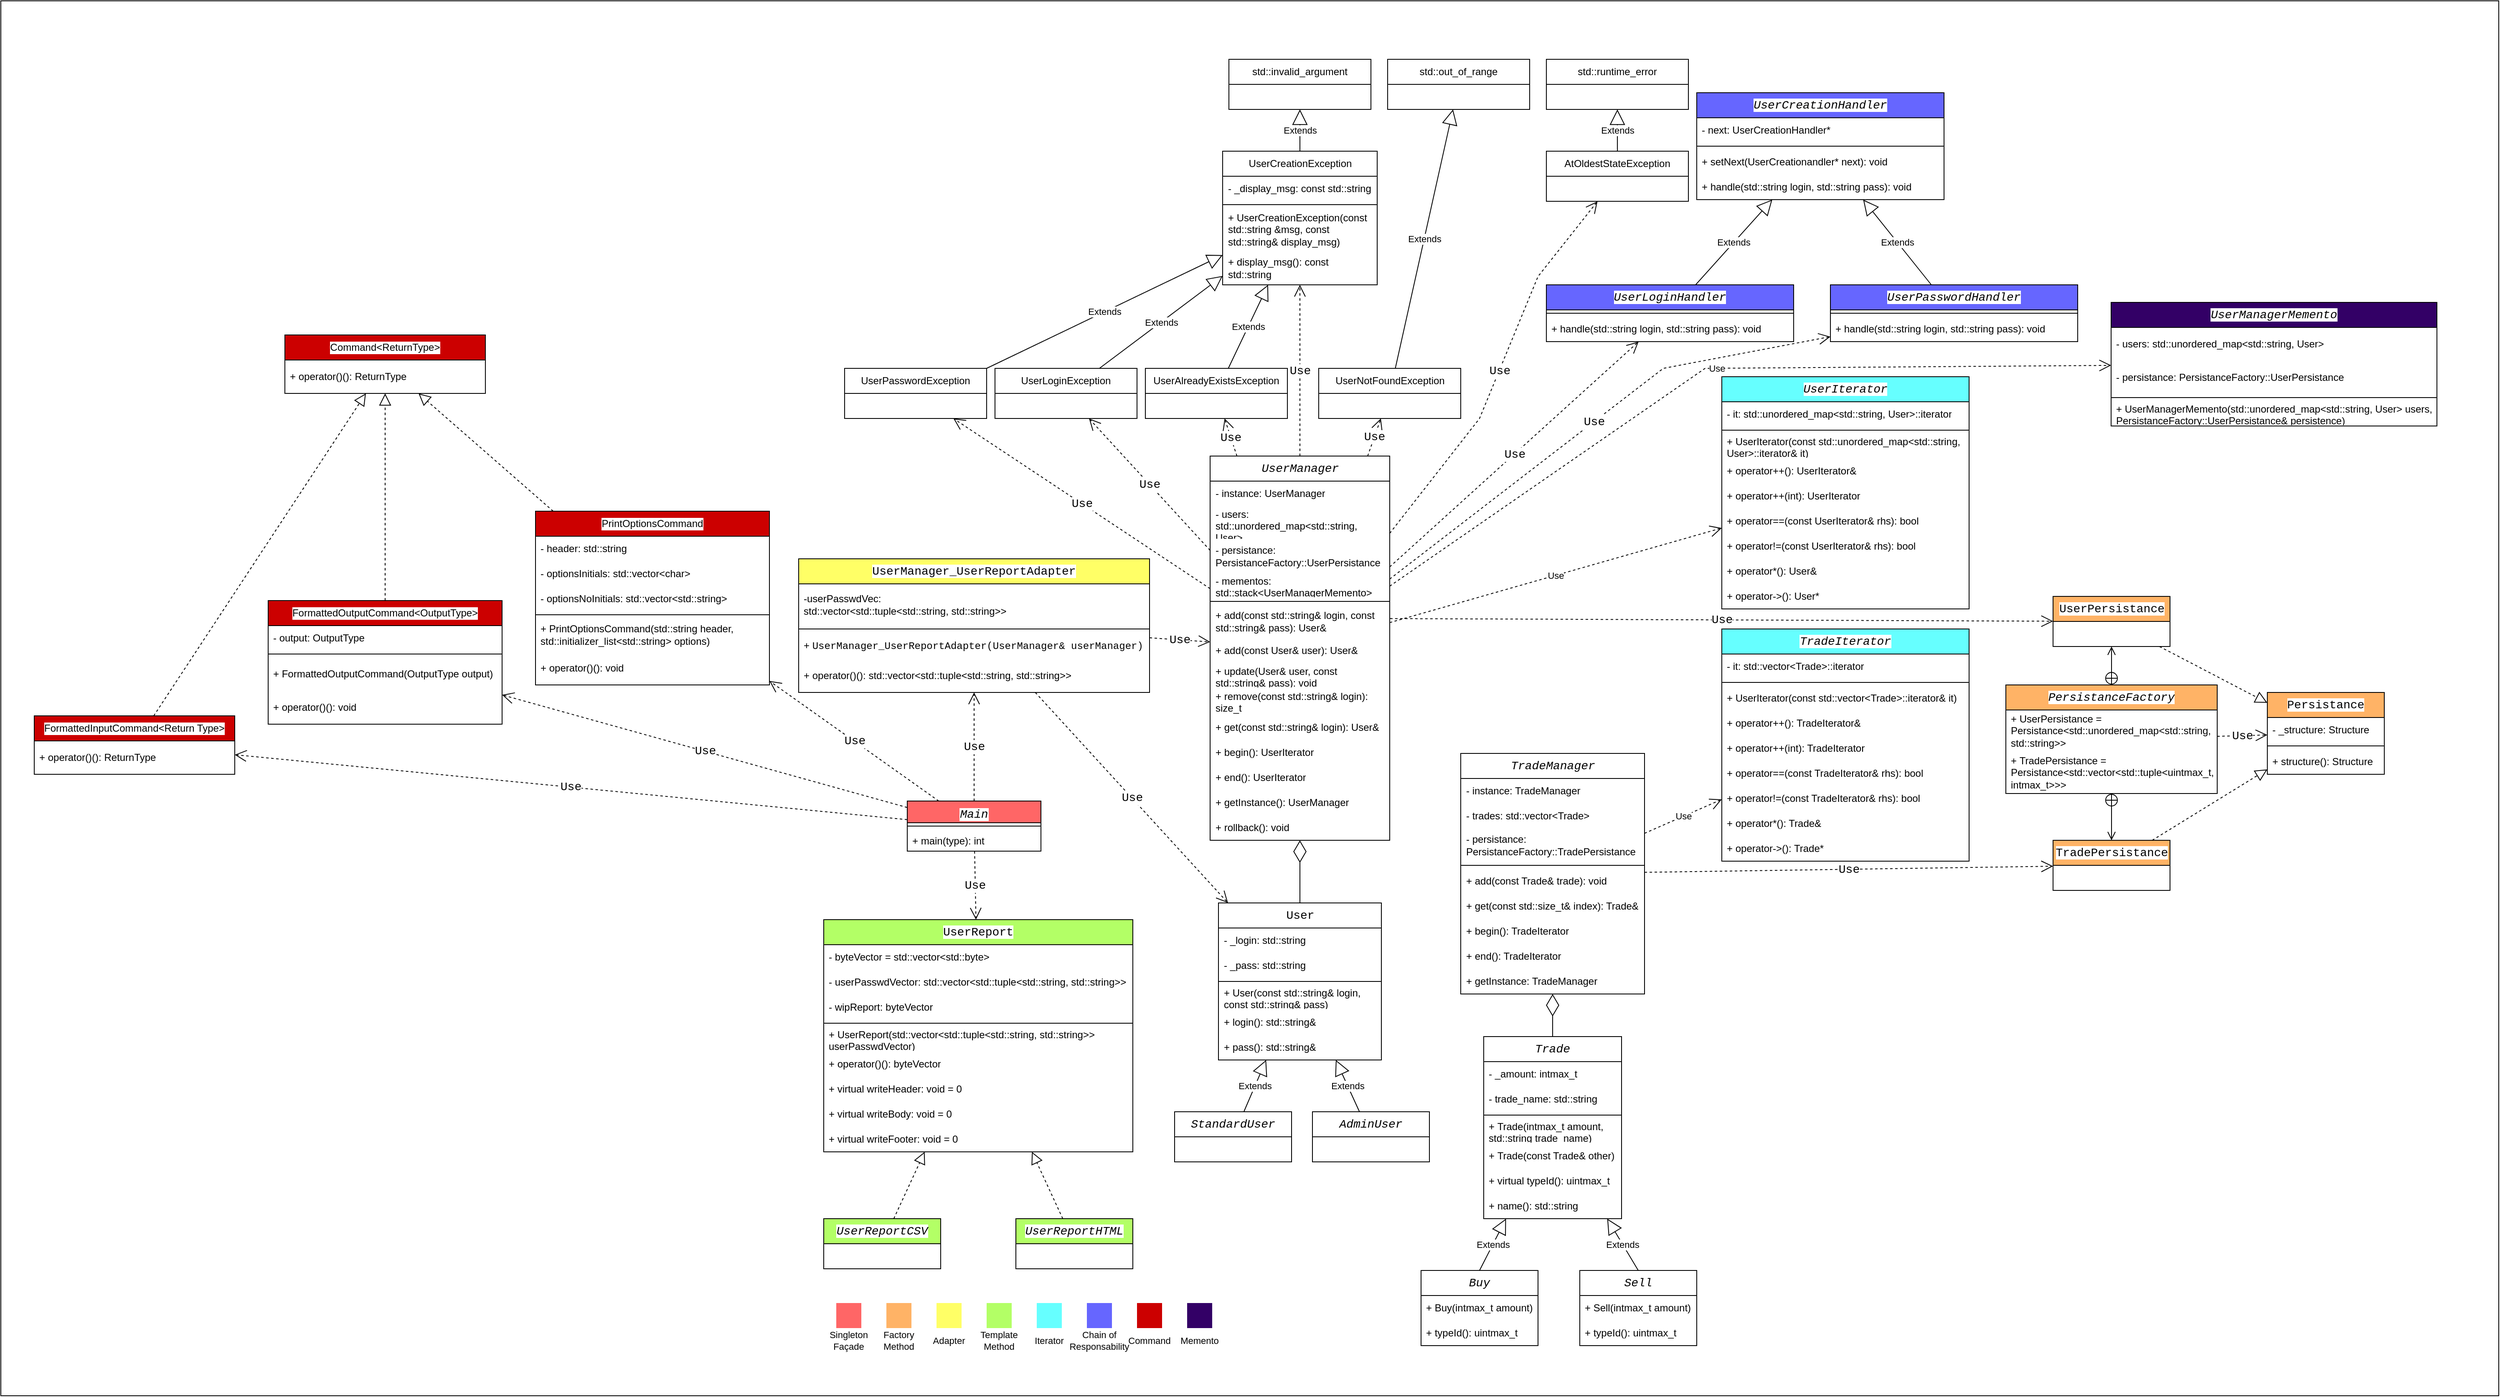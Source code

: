 <mxfile version="20.6.2" type="device"><diagram id="rLqljetHx2HvjIcfGYts" name="Página-1"><mxGraphModel dx="4134" dy="2463" grid="1" gridSize="10" guides="1" tooltips="1" connect="1" arrows="1" fold="1" page="1" pageScale="1" pageWidth="827" pageHeight="1169" math="0" shadow="0"><root><mxCell id="0"/><mxCell id="1" parent="0"/><mxCell id="j4MOHFq-lkYy5JjeGeSJ-2" value="&lt;div style=&quot;font-family: &amp;quot;JetBrains Mono&amp;quot;, Consolas, &amp;quot;Courier New&amp;quot;, monospace; font-size: 14px; line-height: 19px;&quot;&gt;&lt;span style=&quot;font-style: italic; background-color: rgb(255, 255, 255);&quot;&gt;TradeManager&lt;/span&gt;&lt;/div&gt;" style="swimlane;fontStyle=0;childLayout=stackLayout;horizontal=1;startSize=30;horizontalStack=0;resizeParent=1;resizeParentMax=0;resizeLast=0;collapsible=1;marginBottom=0;whiteSpace=wrap;html=1;fillColor=default;" parent="1" vertex="1"><mxGeometry x="267.5" y="451" width="220" height="288" as="geometry"/></mxCell><mxCell id="2vJezEfFrX6DgkiPRVwt-2" value="- instance: TradeManager" style="text;strokeColor=none;fillColor=none;align=left;verticalAlign=middle;spacingLeft=4;spacingRight=4;overflow=hidden;points=[[0,0.5],[1,0.5]];portConstraint=eastwest;rotatable=0;whiteSpace=wrap;html=1;" parent="j4MOHFq-lkYy5JjeGeSJ-2" vertex="1"><mxGeometry y="30" width="220" height="30" as="geometry"/></mxCell><mxCell id="j4MOHFq-lkYy5JjeGeSJ-3" value="- trades: std::vector&amp;lt;Trade&amp;gt;" style="text;strokeColor=none;fillColor=none;align=left;verticalAlign=middle;spacingLeft=4;spacingRight=4;overflow=hidden;points=[[0,0.5],[1,0.5]];portConstraint=eastwest;rotatable=0;whiteSpace=wrap;html=1;" parent="j4MOHFq-lkYy5JjeGeSJ-2" vertex="1"><mxGeometry y="60" width="220" height="30" as="geometry"/></mxCell><mxCell id="2vJezEfFrX6DgkiPRVwt-6" value="- persistance: PersistanceFactory::TradePersistance" style="text;strokeColor=none;fillColor=none;align=left;verticalAlign=middle;spacingLeft=4;spacingRight=4;overflow=hidden;points=[[0,0.5],[1,0.5]];portConstraint=eastwest;rotatable=0;whiteSpace=wrap;html=1;" parent="j4MOHFq-lkYy5JjeGeSJ-2" vertex="1"><mxGeometry y="90" width="220" height="40" as="geometry"/></mxCell><mxCell id="2vJezEfFrX6DgkiPRVwt-5" value="" style="line;strokeWidth=1;fillColor=none;align=left;verticalAlign=middle;spacingTop=-1;spacingLeft=3;spacingRight=3;rotatable=0;labelPosition=right;points=[];portConstraint=eastwest;strokeColor=inherit;" parent="j4MOHFq-lkYy5JjeGeSJ-2" vertex="1"><mxGeometry y="130" width="220" height="8" as="geometry"/></mxCell><mxCell id="2vJezEfFrX6DgkiPRVwt-7" value="+ add(const Trade&amp;amp; trade): void" style="text;strokeColor=none;fillColor=none;align=left;verticalAlign=middle;spacingLeft=4;spacingRight=4;overflow=hidden;points=[[0,0.5],[1,0.5]];portConstraint=eastwest;rotatable=0;whiteSpace=wrap;html=1;" parent="j4MOHFq-lkYy5JjeGeSJ-2" vertex="1"><mxGeometry y="138" width="220" height="30" as="geometry"/></mxCell><mxCell id="2vJezEfFrX6DgkiPRVwt-8" value="+ get(const std::size_t&amp;amp; index): Trade&amp;amp;" style="text;strokeColor=none;fillColor=none;align=left;verticalAlign=middle;spacingLeft=4;spacingRight=4;overflow=hidden;points=[[0,0.5],[1,0.5]];portConstraint=eastwest;rotatable=0;whiteSpace=wrap;html=1;" parent="j4MOHFq-lkYy5JjeGeSJ-2" vertex="1"><mxGeometry y="168" width="220" height="30" as="geometry"/></mxCell><mxCell id="2vJezEfFrX6DgkiPRVwt-11" value="+ begin(): TradeIterator" style="text;strokeColor=none;fillColor=none;align=left;verticalAlign=middle;spacingLeft=4;spacingRight=4;overflow=hidden;points=[[0,0.5],[1,0.5]];portConstraint=eastwest;rotatable=0;whiteSpace=wrap;html=1;" parent="j4MOHFq-lkYy5JjeGeSJ-2" vertex="1"><mxGeometry y="198" width="220" height="30" as="geometry"/></mxCell><mxCell id="2vJezEfFrX6DgkiPRVwt-12" value="+ end(): TradeIterator" style="text;strokeColor=none;fillColor=none;align=left;verticalAlign=middle;spacingLeft=4;spacingRight=4;overflow=hidden;points=[[0,0.5],[1,0.5]];portConstraint=eastwest;rotatable=0;whiteSpace=wrap;html=1;" parent="j4MOHFq-lkYy5JjeGeSJ-2" vertex="1"><mxGeometry y="228" width="220" height="30" as="geometry"/></mxCell><mxCell id="j4MOHFq-lkYy5JjeGeSJ-5" value="+ getInstance: TradeManager" style="text;strokeColor=none;fillColor=none;align=left;verticalAlign=middle;spacingLeft=4;spacingRight=4;overflow=hidden;points=[[0,0.5],[1,0.5]];portConstraint=eastwest;rotatable=0;whiteSpace=wrap;html=1;" parent="j4MOHFq-lkYy5JjeGeSJ-2" vertex="1"><mxGeometry y="258" width="220" height="30" as="geometry"/></mxCell><mxCell id="j4MOHFq-lkYy5JjeGeSJ-18" value="&lt;div style=&quot;font-family: &amp;quot;JetBrains Mono&amp;quot;, Consolas, &amp;quot;Courier New&amp;quot;, monospace; font-size: 14px; line-height: 19px;&quot;&gt;&lt;span style=&quot;font-style: italic; background-color: rgb(255, 255, 255);&quot;&gt;Buy&lt;/span&gt;&lt;/div&gt;" style="swimlane;fontStyle=0;childLayout=stackLayout;horizontal=1;startSize=30;horizontalStack=0;resizeParent=1;resizeParentMax=0;resizeLast=0;collapsible=1;marginBottom=0;whiteSpace=wrap;html=1;" parent="1" vertex="1"><mxGeometry x="220" y="1070" width="140" height="90" as="geometry"/></mxCell><mxCell id="j4MOHFq-lkYy5JjeGeSJ-19" value="+&amp;nbsp;Buy(intmax_t amount)" style="text;strokeColor=none;fillColor=none;align=left;verticalAlign=middle;spacingLeft=4;spacingRight=4;overflow=hidden;points=[[0,0.5],[1,0.5]];portConstraint=eastwest;rotatable=0;whiteSpace=wrap;html=1;" parent="j4MOHFq-lkYy5JjeGeSJ-18" vertex="1"><mxGeometry y="30" width="140" height="30" as="geometry"/></mxCell><mxCell id="j4MOHFq-lkYy5JjeGeSJ-20" value="+ typeId(): uintmax_t" style="text;strokeColor=none;fillColor=none;align=left;verticalAlign=middle;spacingLeft=4;spacingRight=4;overflow=hidden;points=[[0,0.5],[1,0.5]];portConstraint=eastwest;rotatable=0;whiteSpace=wrap;html=1;" parent="j4MOHFq-lkYy5JjeGeSJ-18" vertex="1"><mxGeometry y="60" width="140" height="30" as="geometry"/></mxCell><mxCell id="j4MOHFq-lkYy5JjeGeSJ-22" value="&lt;div style=&quot;font-family: &amp;quot;JetBrains Mono&amp;quot;, Consolas, &amp;quot;Courier New&amp;quot;, monospace; font-size: 14px; line-height: 19px;&quot;&gt;&lt;span style=&quot;background-color: rgb(255, 255, 255);&quot;&gt;UserReport&lt;/span&gt;&lt;/div&gt;" style="swimlane;fontStyle=0;childLayout=stackLayout;horizontal=1;startSize=30;horizontalStack=0;resizeParent=1;resizeParentMax=0;resizeLast=0;collapsible=1;marginBottom=0;whiteSpace=wrap;html=1;fillColor=#B3FF66;" parent="1" vertex="1"><mxGeometry x="-495" y="650" width="370" height="278" as="geometry"/></mxCell><mxCell id="j4MOHFq-lkYy5JjeGeSJ-23" value="- byteVector =&amp;nbsp;std::vector&amp;lt;std::byte&amp;gt;" style="text;strokeColor=none;fillColor=none;align=left;verticalAlign=middle;spacingLeft=4;spacingRight=4;overflow=hidden;points=[[0,0.5],[1,0.5]];portConstraint=eastwest;rotatable=0;whiteSpace=wrap;html=1;" parent="j4MOHFq-lkYy5JjeGeSJ-22" vertex="1"><mxGeometry y="30" width="370" height="30" as="geometry"/></mxCell><mxCell id="j4MOHFq-lkYy5JjeGeSJ-24" value="- userPasswdVector:&amp;nbsp;std::vector&amp;lt;std::tuple&amp;lt;std::string, std::string&amp;gt;&amp;gt;" style="text;strokeColor=none;fillColor=none;align=left;verticalAlign=middle;spacingLeft=4;spacingRight=4;overflow=hidden;points=[[0,0.5],[1,0.5]];portConstraint=eastwest;rotatable=0;whiteSpace=wrap;html=1;" parent="j4MOHFq-lkYy5JjeGeSJ-22" vertex="1"><mxGeometry y="60" width="370" height="30" as="geometry"/></mxCell><mxCell id="j4MOHFq-lkYy5JjeGeSJ-25" value="- wipReport:&amp;nbsp;byteVector" style="text;strokeColor=none;fillColor=none;align=left;verticalAlign=middle;spacingLeft=4;spacingRight=4;overflow=hidden;points=[[0,0.5],[1,0.5]];portConstraint=eastwest;rotatable=0;whiteSpace=wrap;html=1;" parent="j4MOHFq-lkYy5JjeGeSJ-22" vertex="1"><mxGeometry y="90" width="370" height="30" as="geometry"/></mxCell><mxCell id="bADyaVp1nii7Gxu6X6cl-52" value="" style="line;strokeWidth=1;fillColor=none;align=left;verticalAlign=middle;spacingTop=-1;spacingLeft=3;spacingRight=3;rotatable=0;labelPosition=right;points=[];portConstraint=eastwest;strokeColor=inherit;labelBackgroundColor=default;fontFamily=Courier New;fontSize=12;" parent="j4MOHFq-lkYy5JjeGeSJ-22" vertex="1"><mxGeometry y="120" width="370" height="8" as="geometry"/></mxCell><mxCell id="bADyaVp1nii7Gxu6X6cl-50" value="+&amp;nbsp;UserReport(std::vector&amp;lt;std::tuple&amp;lt;std::string, std::string&amp;gt;&amp;gt; userPasswdVector)" style="text;strokeColor=none;fillColor=none;align=left;verticalAlign=middle;spacingLeft=4;spacingRight=4;overflow=hidden;points=[[0,0.5],[1,0.5]];portConstraint=eastwest;rotatable=0;whiteSpace=wrap;html=1;" parent="j4MOHFq-lkYy5JjeGeSJ-22" vertex="1"><mxGeometry y="128" width="370" height="30" as="geometry"/></mxCell><mxCell id="bADyaVp1nii7Gxu6X6cl-57" value="+ operator()(): byteVector" style="text;strokeColor=none;fillColor=none;align=left;verticalAlign=middle;spacingLeft=4;spacingRight=4;overflow=hidden;points=[[0,0.5],[1,0.5]];portConstraint=eastwest;rotatable=0;whiteSpace=wrap;html=1;" parent="j4MOHFq-lkYy5JjeGeSJ-22" vertex="1"><mxGeometry y="158" width="370" height="30" as="geometry"/></mxCell><mxCell id="bADyaVp1nii7Gxu6X6cl-56" value="+ virtual writeHeader: void = 0" style="text;strokeColor=none;fillColor=none;align=left;verticalAlign=middle;spacingLeft=4;spacingRight=4;overflow=hidden;points=[[0,0.5],[1,0.5]];portConstraint=eastwest;rotatable=0;whiteSpace=wrap;html=1;" parent="j4MOHFq-lkYy5JjeGeSJ-22" vertex="1"><mxGeometry y="188" width="370" height="30" as="geometry"/></mxCell><mxCell id="bADyaVp1nii7Gxu6X6cl-55" value="+ virtual writeBody: void = 0" style="text;strokeColor=none;fillColor=none;align=left;verticalAlign=middle;spacingLeft=4;spacingRight=4;overflow=hidden;points=[[0,0.5],[1,0.5]];portConstraint=eastwest;rotatable=0;whiteSpace=wrap;html=1;" parent="j4MOHFq-lkYy5JjeGeSJ-22" vertex="1"><mxGeometry y="218" width="370" height="30" as="geometry"/></mxCell><mxCell id="bADyaVp1nii7Gxu6X6cl-54" value="+ virtual writeFooter: void = 0" style="text;strokeColor=none;fillColor=none;align=left;verticalAlign=middle;spacingLeft=4;spacingRight=4;overflow=hidden;points=[[0,0.5],[1,0.5]];portConstraint=eastwest;rotatable=0;whiteSpace=wrap;html=1;" parent="j4MOHFq-lkYy5JjeGeSJ-22" vertex="1"><mxGeometry y="248" width="370" height="30" as="geometry"/></mxCell><mxCell id="j4MOHFq-lkYy5JjeGeSJ-26" value="&lt;div style=&quot;font-family: &amp;quot;JetBrains Mono&amp;quot;, Consolas, &amp;quot;Courier New&amp;quot;, monospace; font-size: 14px; line-height: 19px;&quot;&gt;&lt;span style=&quot;font-style: italic; background-color: rgb(255, 255, 255);&quot;&gt;UserReportCSV&lt;/span&gt;&lt;/div&gt;" style="swimlane;fontStyle=0;childLayout=stackLayout;horizontal=1;startSize=30;horizontalStack=0;resizeParent=1;resizeParentMax=0;resizeLast=0;collapsible=1;marginBottom=0;whiteSpace=wrap;html=1;fillColor=#B3FF66;" parent="1" vertex="1"><mxGeometry x="-495" y="1008" width="140" height="60" as="geometry"/></mxCell><mxCell id="j4MOHFq-lkYy5JjeGeSJ-30" value="&lt;div style=&quot;font-family: &amp;quot;JetBrains Mono&amp;quot;, Consolas, &amp;quot;Courier New&amp;quot;, monospace; font-size: 14px; line-height: 19px;&quot;&gt;&lt;span style=&quot;background-color: rgb(255, 255, 255);&quot;&gt;User&lt;/span&gt;&lt;/div&gt;" style="swimlane;fontStyle=0;childLayout=stackLayout;horizontal=1;startSize=30;horizontalStack=0;resizeParent=1;resizeParentMax=0;resizeLast=0;collapsible=1;marginBottom=0;whiteSpace=wrap;html=1;" parent="1" vertex="1"><mxGeometry x="-22.5" y="630" width="195" height="188" as="geometry"/></mxCell><mxCell id="j4MOHFq-lkYy5JjeGeSJ-31" value="- _login: std::string" style="text;strokeColor=none;fillColor=none;align=left;verticalAlign=middle;spacingLeft=4;spacingRight=4;overflow=hidden;points=[[0,0.5],[1,0.5]];portConstraint=eastwest;rotatable=0;whiteSpace=wrap;html=1;" parent="j4MOHFq-lkYy5JjeGeSJ-30" vertex="1"><mxGeometry y="30" width="195" height="30" as="geometry"/></mxCell><mxCell id="j4MOHFq-lkYy5JjeGeSJ-32" value="- _pass: std::string" style="text;strokeColor=none;fillColor=none;align=left;verticalAlign=middle;spacingLeft=4;spacingRight=4;overflow=hidden;points=[[0,0.5],[1,0.5]];portConstraint=eastwest;rotatable=0;whiteSpace=wrap;html=1;" parent="j4MOHFq-lkYy5JjeGeSJ-30" vertex="1"><mxGeometry y="60" width="195" height="30" as="geometry"/></mxCell><mxCell id="bADyaVp1nii7Gxu6X6cl-60" value="" style="line;strokeWidth=1;fillColor=none;align=left;verticalAlign=middle;spacingTop=-1;spacingLeft=3;spacingRight=3;rotatable=0;labelPosition=right;points=[];portConstraint=eastwest;strokeColor=inherit;labelBackgroundColor=default;fontFamily=Courier New;fontSize=12;" parent="j4MOHFq-lkYy5JjeGeSJ-30" vertex="1"><mxGeometry y="90" width="195" height="8" as="geometry"/></mxCell><mxCell id="j4MOHFq-lkYy5JjeGeSJ-33" value="+&amp;nbsp;User(const std::string&amp;amp; login, const std::string&amp;amp; pass)" style="text;strokeColor=none;fillColor=none;align=left;verticalAlign=middle;spacingLeft=4;spacingRight=4;overflow=hidden;points=[[0,0.5],[1,0.5]];portConstraint=eastwest;rotatable=0;whiteSpace=wrap;html=1;" parent="j4MOHFq-lkYy5JjeGeSJ-30" vertex="1"><mxGeometry y="98" width="195" height="30" as="geometry"/></mxCell><mxCell id="bADyaVp1nii7Gxu6X6cl-62" value="+ login(): std::string&amp;amp;" style="text;strokeColor=none;fillColor=none;align=left;verticalAlign=middle;spacingLeft=4;spacingRight=4;overflow=hidden;points=[[0,0.5],[1,0.5]];portConstraint=eastwest;rotatable=0;whiteSpace=wrap;html=1;" parent="j4MOHFq-lkYy5JjeGeSJ-30" vertex="1"><mxGeometry y="128" width="195" height="30" as="geometry"/></mxCell><mxCell id="bADyaVp1nii7Gxu6X6cl-61" value="+ pass(): std::string&amp;amp;" style="text;strokeColor=none;fillColor=none;align=left;verticalAlign=middle;spacingLeft=4;spacingRight=4;overflow=hidden;points=[[0,0.5],[1,0.5]];portConstraint=eastwest;rotatable=0;whiteSpace=wrap;html=1;" parent="j4MOHFq-lkYy5JjeGeSJ-30" vertex="1"><mxGeometry y="158" width="195" height="30" as="geometry"/></mxCell><mxCell id="j4MOHFq-lkYy5JjeGeSJ-34" value="&lt;div style=&quot;font-family: &amp;quot;JetBrains Mono&amp;quot;, Consolas, &amp;quot;Courier New&amp;quot;, monospace; font-size: 14px; line-height: 19px;&quot;&gt;&lt;span style=&quot;font-style: italic; background-color: rgb(255, 255, 255);&quot;&gt;UserReportHTML&lt;/span&gt;&lt;/div&gt;" style="swimlane;fontStyle=0;childLayout=stackLayout;horizontal=1;startSize=30;horizontalStack=0;resizeParent=1;resizeParentMax=0;resizeLast=0;collapsible=1;marginBottom=0;whiteSpace=wrap;html=1;fillColor=#B3FF66;" parent="1" vertex="1"><mxGeometry x="-265" y="1008" width="140" height="60" as="geometry"/></mxCell><mxCell id="j4MOHFq-lkYy5JjeGeSJ-38" value="&lt;div style=&quot;font-family: &amp;quot;JetBrains Mono&amp;quot;, Consolas, &amp;quot;Courier New&amp;quot;, monospace; font-size: 14px; line-height: 19px;&quot;&gt;&lt;span style=&quot;font-style: italic; background-color: rgb(255, 255, 255);&quot;&gt;UserIterator&lt;/span&gt;&lt;/div&gt;" style="swimlane;fontStyle=0;childLayout=stackLayout;horizontal=1;startSize=30;horizontalStack=0;resizeParent=1;resizeParentMax=0;resizeLast=0;collapsible=1;marginBottom=0;whiteSpace=wrap;html=1;fillColor=#66FFFF;" parent="1" vertex="1"><mxGeometry x="580" width="296" height="278" as="geometry"/></mxCell><mxCell id="j4MOHFq-lkYy5JjeGeSJ-39" value="- it:&amp;nbsp;std::unordered_map&amp;lt;std::string, User&amp;gt;::iterator" style="text;strokeColor=none;fillColor=none;align=left;verticalAlign=middle;spacingLeft=4;spacingRight=4;overflow=hidden;points=[[0,0.5],[1,0.5]];portConstraint=eastwest;rotatable=0;whiteSpace=wrap;html=1;" parent="j4MOHFq-lkYy5JjeGeSJ-38" vertex="1"><mxGeometry y="30" width="296" height="30" as="geometry"/></mxCell><mxCell id="bADyaVp1nii7Gxu6X6cl-79" value="" style="line;strokeWidth=1;fillColor=none;align=left;verticalAlign=middle;spacingTop=-1;spacingLeft=3;spacingRight=3;rotatable=0;labelPosition=right;points=[];portConstraint=eastwest;strokeColor=inherit;labelBackgroundColor=default;fontFamily=Courier New;fontSize=12;" parent="j4MOHFq-lkYy5JjeGeSJ-38" vertex="1"><mxGeometry y="60" width="296" height="8" as="geometry"/></mxCell><mxCell id="j4MOHFq-lkYy5JjeGeSJ-40" value="+&amp;nbsp;UserIterator(const std::unordered_map&amp;lt;std::string, User&amp;gt;::iterator&amp;amp; it)" style="text;strokeColor=none;fillColor=none;align=left;verticalAlign=middle;spacingLeft=4;spacingRight=4;overflow=hidden;points=[[0,0.5],[1,0.5]];portConstraint=eastwest;rotatable=0;whiteSpace=wrap;html=1;" parent="j4MOHFq-lkYy5JjeGeSJ-38" vertex="1"><mxGeometry y="68" width="296" height="30" as="geometry"/></mxCell><mxCell id="j4MOHFq-lkYy5JjeGeSJ-41" value="+&amp;nbsp;operator++(): UserIterator&amp;amp;" style="text;strokeColor=none;fillColor=none;align=left;verticalAlign=middle;spacingLeft=4;spacingRight=4;overflow=hidden;points=[[0,0.5],[1,0.5]];portConstraint=eastwest;rotatable=0;whiteSpace=wrap;html=1;" parent="j4MOHFq-lkYy5JjeGeSJ-38" vertex="1"><mxGeometry y="98" width="296" height="30" as="geometry"/></mxCell><mxCell id="bADyaVp1nii7Gxu6X6cl-81" value="+&amp;nbsp;operator++(int): UserIterator" style="text;strokeColor=none;fillColor=none;align=left;verticalAlign=middle;spacingLeft=4;spacingRight=4;overflow=hidden;points=[[0,0.5],[1,0.5]];portConstraint=eastwest;rotatable=0;whiteSpace=wrap;html=1;" parent="j4MOHFq-lkYy5JjeGeSJ-38" vertex="1"><mxGeometry y="128" width="296" height="30" as="geometry"/></mxCell><mxCell id="bADyaVp1nii7Gxu6X6cl-89" value="+&amp;nbsp;operator==(const UserIterator&amp;amp; rhs): bool" style="text;strokeColor=none;fillColor=none;align=left;verticalAlign=middle;spacingLeft=4;spacingRight=4;overflow=hidden;points=[[0,0.5],[1,0.5]];portConstraint=eastwest;rotatable=0;whiteSpace=wrap;html=1;" parent="j4MOHFq-lkYy5JjeGeSJ-38" vertex="1"><mxGeometry y="158" width="296" height="30" as="geometry"/></mxCell><mxCell id="bADyaVp1nii7Gxu6X6cl-80" value="+&amp;nbsp;operator!=(const UserIterator&amp;amp; rhs): bool" style="text;strokeColor=none;fillColor=none;align=left;verticalAlign=middle;spacingLeft=4;spacingRight=4;overflow=hidden;points=[[0,0.5],[1,0.5]];portConstraint=eastwest;rotatable=0;whiteSpace=wrap;html=1;" parent="j4MOHFq-lkYy5JjeGeSJ-38" vertex="1"><mxGeometry y="188" width="296" height="30" as="geometry"/></mxCell><mxCell id="bADyaVp1nii7Gxu6X6cl-90" value="+&amp;nbsp;operator*(): User&amp;amp;" style="text;strokeColor=none;fillColor=none;align=left;verticalAlign=middle;spacingLeft=4;spacingRight=4;overflow=hidden;points=[[0,0.5],[1,0.5]];portConstraint=eastwest;rotatable=0;whiteSpace=wrap;html=1;" parent="j4MOHFq-lkYy5JjeGeSJ-38" vertex="1"><mxGeometry y="218" width="296" height="30" as="geometry"/></mxCell><mxCell id="bADyaVp1nii7Gxu6X6cl-91" value="+&amp;nbsp;operator-&amp;gt;(): User*" style="text;strokeColor=none;fillColor=none;align=left;verticalAlign=middle;spacingLeft=4;spacingRight=4;overflow=hidden;points=[[0,0.5],[1,0.5]];portConstraint=eastwest;rotatable=0;whiteSpace=wrap;html=1;" parent="j4MOHFq-lkYy5JjeGeSJ-38" vertex="1"><mxGeometry y="248" width="296" height="30" as="geometry"/></mxCell><mxCell id="j4MOHFq-lkYy5JjeGeSJ-42" value="&lt;div style=&quot;font-family: &amp;quot;JetBrains Mono&amp;quot;, Consolas, &amp;quot;Courier New&amp;quot;, monospace; font-size: 14px; line-height: 19px;&quot;&gt;&lt;span style=&quot;background-color: rgb(255, 255, 255);&quot;&gt;Persistance&lt;/span&gt;&lt;/div&gt;" style="swimlane;fontStyle=0;childLayout=stackLayout;horizontal=1;startSize=30;horizontalStack=0;resizeParent=1;resizeParentMax=0;resizeLast=0;collapsible=1;marginBottom=0;whiteSpace=wrap;html=1;fillColor=#FFB366;" parent="1" vertex="1"><mxGeometry x="1233" y="378" width="140" height="98" as="geometry"/></mxCell><mxCell id="j4MOHFq-lkYy5JjeGeSJ-43" value="- _structure: Structure" style="text;strokeColor=none;fillColor=none;align=left;verticalAlign=middle;spacingLeft=4;spacingRight=4;overflow=hidden;points=[[0,0.5],[1,0.5]];portConstraint=eastwest;rotatable=0;whiteSpace=wrap;html=1;" parent="j4MOHFq-lkYy5JjeGeSJ-42" vertex="1"><mxGeometry y="30" width="140" height="30" as="geometry"/></mxCell><mxCell id="bADyaVp1nii7Gxu6X6cl-48" value="" style="line;strokeWidth=1;fillColor=none;align=left;verticalAlign=middle;spacingTop=-1;spacingLeft=3;spacingRight=3;rotatable=0;labelPosition=right;points=[];portConstraint=eastwest;strokeColor=inherit;labelBackgroundColor=default;fontFamily=Courier New;fontSize=12;" parent="j4MOHFq-lkYy5JjeGeSJ-42" vertex="1"><mxGeometry y="60" width="140" height="8" as="geometry"/></mxCell><mxCell id="j4MOHFq-lkYy5JjeGeSJ-44" value="+ structure(): Structure" style="text;strokeColor=none;fillColor=none;align=left;verticalAlign=middle;spacingLeft=4;spacingRight=4;overflow=hidden;points=[[0,0.5],[1,0.5]];portConstraint=eastwest;rotatable=0;whiteSpace=wrap;html=1;" parent="j4MOHFq-lkYy5JjeGeSJ-42" vertex="1"><mxGeometry y="68" width="140" height="30" as="geometry"/></mxCell><mxCell id="j4MOHFq-lkYy5JjeGeSJ-46" value="&lt;div style=&quot;font-family: &amp;quot;JetBrains Mono&amp;quot;, Consolas, &amp;quot;Courier New&amp;quot;, monospace; font-size: 14px; line-height: 19px;&quot;&gt;&lt;span style=&quot;font-style: italic; background-color: rgb(255, 255, 255);&quot;&gt;PersistanceFactory&lt;/span&gt;&lt;/div&gt;" style="swimlane;fontStyle=0;childLayout=stackLayout;horizontal=1;startSize=30;horizontalStack=0;resizeParent=1;resizeParentMax=0;resizeLast=0;collapsible=1;marginBottom=0;whiteSpace=wrap;html=1;fillColor=#FFB366;" parent="1" vertex="1"><mxGeometry x="920" y="369" width="253" height="130" as="geometry"/></mxCell><mxCell id="j4MOHFq-lkYy5JjeGeSJ-47" value="+&amp;nbsp;UserPersistance = Persistance&amp;lt;std::unordered_map&amp;lt;std::string, std::string&amp;gt;&amp;gt;" style="text;strokeColor=none;fillColor=none;align=left;verticalAlign=middle;spacingLeft=4;spacingRight=4;overflow=hidden;points=[[0,0.5],[1,0.5]];portConstraint=eastwest;rotatable=0;whiteSpace=wrap;html=1;" parent="j4MOHFq-lkYy5JjeGeSJ-46" vertex="1"><mxGeometry y="30" width="253" height="50" as="geometry"/></mxCell><mxCell id="j4MOHFq-lkYy5JjeGeSJ-48" value="+&amp;nbsp;TradePersistance = Persistance&amp;lt;std::vector&amp;lt;std::tuple&amp;lt;uintmax_t, intmax_t&amp;gt;&amp;gt;&amp;gt;" style="text;strokeColor=none;fillColor=none;align=left;verticalAlign=middle;spacingLeft=4;spacingRight=4;overflow=hidden;points=[[0,0.5],[1,0.5]];portConstraint=eastwest;rotatable=0;whiteSpace=wrap;html=1;" parent="j4MOHFq-lkYy5JjeGeSJ-46" vertex="1"><mxGeometry y="80" width="253" height="50" as="geometry"/></mxCell><mxCell id="j4MOHFq-lkYy5JjeGeSJ-50" value="&lt;div style=&quot;font-family: &amp;quot;JetBrains Mono&amp;quot;, Consolas, &amp;quot;Courier New&amp;quot;, monospace; font-size: 14px; line-height: 19px;&quot;&gt;&lt;span style=&quot;font-style: italic; background-color: rgb(255, 255, 255);&quot;&gt;StandardUser&lt;/span&gt;&lt;/div&gt;" style="swimlane;fontStyle=0;childLayout=stackLayout;horizontal=1;startSize=30;horizontalStack=0;resizeParent=1;resizeParentMax=0;resizeLast=0;collapsible=1;marginBottom=0;whiteSpace=wrap;html=1;" parent="1" vertex="1"><mxGeometry x="-75" y="880" width="140" height="60" as="geometry"/></mxCell><mxCell id="j4MOHFq-lkYy5JjeGeSJ-54" value="&lt;div style=&quot;font-family: &amp;quot;JetBrains Mono&amp;quot;, Consolas, &amp;quot;Courier New&amp;quot;, monospace; font-size: 14px; line-height: 19px;&quot;&gt;&lt;span style=&quot;font-style: italic; background-color: rgb(255, 255, 255);&quot;&gt;AdminUser&lt;/span&gt;&lt;/div&gt;" style="swimlane;fontStyle=0;childLayout=stackLayout;horizontal=1;startSize=30;horizontalStack=0;resizeParent=1;resizeParentMax=0;resizeLast=0;collapsible=1;marginBottom=0;whiteSpace=wrap;html=1;" parent="1" vertex="1"><mxGeometry x="90" y="880" width="140" height="60" as="geometry"><mxRectangle x="90" y="770" width="120" height="30" as="alternateBounds"/></mxGeometry></mxCell><mxCell id="j4MOHFq-lkYy5JjeGeSJ-62" value="&lt;div style=&quot;font-family: &amp;quot;JetBrains Mono&amp;quot;, Consolas, &amp;quot;Courier New&amp;quot;, monospace; font-size: 14px; line-height: 19px;&quot;&gt;&lt;span style=&quot;font-style: italic; background-color: rgb(255, 255, 255);&quot;&gt;Trade&lt;/span&gt;&lt;/div&gt;" style="swimlane;fontStyle=0;childLayout=stackLayout;horizontal=1;startSize=30;horizontalStack=0;resizeParent=1;resizeParentMax=0;resizeLast=0;collapsible=1;marginBottom=0;whiteSpace=wrap;html=1;" parent="1" vertex="1"><mxGeometry x="295" y="790" width="165" height="218" as="geometry"/></mxCell><mxCell id="j4MOHFq-lkYy5JjeGeSJ-63" value="- _amount: intmax_t" style="text;strokeColor=none;fillColor=none;align=left;verticalAlign=middle;spacingLeft=4;spacingRight=4;overflow=hidden;points=[[0,0.5],[1,0.5]];portConstraint=eastwest;rotatable=0;whiteSpace=wrap;html=1;" parent="j4MOHFq-lkYy5JjeGeSJ-62" vertex="1"><mxGeometry y="30" width="165" height="30" as="geometry"/></mxCell><mxCell id="j4MOHFq-lkYy5JjeGeSJ-64" value="- trade_name: std::string" style="text;strokeColor=none;fillColor=none;align=left;verticalAlign=middle;spacingLeft=4;spacingRight=4;overflow=hidden;points=[[0,0.5],[1,0.5]];portConstraint=eastwest;rotatable=0;whiteSpace=wrap;html=1;" parent="j4MOHFq-lkYy5JjeGeSJ-62" vertex="1"><mxGeometry y="60" width="165" height="30" as="geometry"/></mxCell><mxCell id="bADyaVp1nii7Gxu6X6cl-64" value="" style="line;strokeWidth=1;fillColor=none;align=left;verticalAlign=middle;spacingTop=-1;spacingLeft=3;spacingRight=3;rotatable=0;labelPosition=right;points=[];portConstraint=eastwest;strokeColor=inherit;labelBackgroundColor=default;fontFamily=Courier New;fontSize=12;" parent="j4MOHFq-lkYy5JjeGeSJ-62" vertex="1"><mxGeometry y="90" width="165" height="8" as="geometry"/></mxCell><mxCell id="bADyaVp1nii7Gxu6X6cl-65" value="+&amp;nbsp;Trade(intmax_t amount, std::string trade_name)" style="text;strokeColor=none;fillColor=none;align=left;verticalAlign=middle;spacingLeft=4;spacingRight=4;overflow=hidden;points=[[0,0.5],[1,0.5]];portConstraint=eastwest;rotatable=0;whiteSpace=wrap;html=1;" parent="j4MOHFq-lkYy5JjeGeSJ-62" vertex="1"><mxGeometry y="98" width="165" height="30" as="geometry"/></mxCell><mxCell id="j4MOHFq-lkYy5JjeGeSJ-65" value="+&amp;nbsp;Trade(const Trade&amp;amp; other)" style="text;strokeColor=none;fillColor=none;align=left;verticalAlign=middle;spacingLeft=4;spacingRight=4;overflow=hidden;points=[[0,0.5],[1,0.5]];portConstraint=eastwest;rotatable=0;whiteSpace=wrap;html=1;" parent="j4MOHFq-lkYy5JjeGeSJ-62" vertex="1"><mxGeometry y="128" width="165" height="30" as="geometry"/></mxCell><mxCell id="bADyaVp1nii7Gxu6X6cl-68" value="+ virtual typeId(): uintmax_t" style="text;strokeColor=none;fillColor=none;align=left;verticalAlign=middle;spacingLeft=4;spacingRight=4;overflow=hidden;points=[[0,0.5],[1,0.5]];portConstraint=eastwest;rotatable=0;whiteSpace=wrap;html=1;" parent="j4MOHFq-lkYy5JjeGeSJ-62" vertex="1"><mxGeometry y="158" width="165" height="30" as="geometry"/></mxCell><mxCell id="bADyaVp1nii7Gxu6X6cl-66" value="+ name(): std::string" style="text;strokeColor=none;fillColor=none;align=left;verticalAlign=middle;spacingLeft=4;spacingRight=4;overflow=hidden;points=[[0,0.5],[1,0.5]];portConstraint=eastwest;rotatable=0;whiteSpace=wrap;html=1;" parent="j4MOHFq-lkYy5JjeGeSJ-62" vertex="1"><mxGeometry y="188" width="165" height="30" as="geometry"/></mxCell><mxCell id="j4MOHFq-lkYy5JjeGeSJ-66" value="&lt;div style=&quot;font-family: &amp;quot;JetBrains Mono&amp;quot;, Consolas, &amp;quot;Courier New&amp;quot;, monospace; font-size: 14px; line-height: 19px;&quot;&gt;&lt;span style=&quot;font-style: italic; background-color: rgb(255, 255, 255);&quot;&gt;Sell&lt;/span&gt;&lt;/div&gt;" style="swimlane;fontStyle=0;childLayout=stackLayout;horizontal=1;startSize=30;horizontalStack=0;resizeParent=1;resizeParentMax=0;resizeLast=0;collapsible=1;marginBottom=0;whiteSpace=wrap;html=1;" parent="1" vertex="1"><mxGeometry x="410" y="1070" width="140" height="90" as="geometry"/></mxCell><mxCell id="j4MOHFq-lkYy5JjeGeSJ-67" value="+&amp;nbsp;Sell(intmax_t amount)" style="text;strokeColor=none;fillColor=none;align=left;verticalAlign=middle;spacingLeft=4;spacingRight=4;overflow=hidden;points=[[0,0.5],[1,0.5]];portConstraint=eastwest;rotatable=0;whiteSpace=wrap;html=1;" parent="j4MOHFq-lkYy5JjeGeSJ-66" vertex="1"><mxGeometry y="30" width="140" height="30" as="geometry"/></mxCell><mxCell id="bADyaVp1nii7Gxu6X6cl-69" value="+ typeId(): uintmax_t" style="text;strokeColor=none;fillColor=none;align=left;verticalAlign=middle;spacingLeft=4;spacingRight=4;overflow=hidden;points=[[0,0.5],[1,0.5]];portConstraint=eastwest;rotatable=0;whiteSpace=wrap;html=1;" parent="j4MOHFq-lkYy5JjeGeSJ-66" vertex="1"><mxGeometry y="60" width="140" height="30" as="geometry"/></mxCell><mxCell id="j4MOHFq-lkYy5JjeGeSJ-98" value="UserCreationException" style="swimlane;fontStyle=0;childLayout=stackLayout;horizontal=1;startSize=30;horizontalStack=0;resizeParent=1;resizeParentMax=0;resizeLast=0;collapsible=1;marginBottom=0;whiteSpace=wrap;html=1;" parent="1" vertex="1"><mxGeometry x="-17.5" y="-270" width="185" height="160" as="geometry"/></mxCell><mxCell id="j4MOHFq-lkYy5JjeGeSJ-99" value="- _display_msg:&amp;nbsp;const std::string" style="text;strokeColor=none;fillColor=none;align=left;verticalAlign=middle;spacingLeft=4;spacingRight=4;overflow=hidden;points=[[0,0.5],[1,0.5]];portConstraint=eastwest;rotatable=0;whiteSpace=wrap;html=1;" parent="j4MOHFq-lkYy5JjeGeSJ-98" vertex="1"><mxGeometry y="30" width="185" height="30" as="geometry"/></mxCell><mxCell id="bADyaVp1nii7Gxu6X6cl-47" value="" style="line;strokeWidth=1;fillColor=none;align=left;verticalAlign=middle;spacingTop=-1;spacingLeft=3;spacingRight=3;rotatable=0;labelPosition=right;points=[];portConstraint=eastwest;strokeColor=inherit;labelBackgroundColor=default;fontFamily=Courier New;fontSize=12;" parent="j4MOHFq-lkYy5JjeGeSJ-98" vertex="1"><mxGeometry y="60" width="185" height="8" as="geometry"/></mxCell><mxCell id="j4MOHFq-lkYy5JjeGeSJ-100" value="+&amp;nbsp;UserCreationException(const std::string &amp;amp;msg, const std::string&amp;amp; display_msg)" style="text;strokeColor=none;fillColor=none;align=left;verticalAlign=middle;spacingLeft=4;spacingRight=4;overflow=hidden;points=[[0,0.5],[1,0.5]];portConstraint=eastwest;rotatable=0;whiteSpace=wrap;html=1;" parent="j4MOHFq-lkYy5JjeGeSJ-98" vertex="1"><mxGeometry y="68" width="185" height="52" as="geometry"/></mxCell><mxCell id="j4MOHFq-lkYy5JjeGeSJ-101" value="+&amp;nbsp;display_msg(): const std::string" style="text;strokeColor=none;fillColor=none;align=left;verticalAlign=middle;spacingLeft=4;spacingRight=4;overflow=hidden;points=[[0,0.5],[1,0.5]];portConstraint=eastwest;rotatable=0;whiteSpace=wrap;html=1;" parent="j4MOHFq-lkYy5JjeGeSJ-98" vertex="1"><mxGeometry y="120" width="185" height="40" as="geometry"/></mxCell><mxCell id="j4MOHFq-lkYy5JjeGeSJ-114" value="&lt;div style=&quot;font-family: &amp;quot;JetBrains Mono&amp;quot;, Consolas, &amp;quot;Courier New&amp;quot;, monospace; font-size: 14px; line-height: 19px;&quot;&gt;&lt;span style=&quot;background-color: rgb(255, 255, 255);&quot;&gt;UserManager_UserReportAdapter&lt;/span&gt;&lt;/div&gt;" style="swimlane;fontStyle=0;childLayout=stackLayout;horizontal=1;startSize=30;horizontalStack=0;resizeParent=1;resizeParentMax=0;resizeLast=0;collapsible=1;marginBottom=0;whiteSpace=wrap;html=1;fillColor=#FFFF66;" parent="1" vertex="1"><mxGeometry x="-525" y="218" width="420" height="160" as="geometry"/></mxCell><mxCell id="j4MOHFq-lkYy5JjeGeSJ-115" value="-userPasswdVec:&amp;nbsp;&lt;br&gt;std::vector&amp;lt;std::tuple&amp;lt;std::string, std::string&amp;gt;&amp;gt;" style="text;strokeColor=none;fillColor=none;align=left;verticalAlign=middle;spacingLeft=4;spacingRight=4;overflow=hidden;points=[[0,0.5],[1,0.5]];portConstraint=eastwest;rotatable=0;whiteSpace=wrap;html=1;" parent="j4MOHFq-lkYy5JjeGeSJ-114" vertex="1"><mxGeometry y="30" width="420" height="50" as="geometry"/></mxCell><mxCell id="bADyaVp1nii7Gxu6X6cl-45" value="" style="line;strokeWidth=1;fillColor=none;align=left;verticalAlign=middle;spacingTop=-1;spacingLeft=3;spacingRight=3;rotatable=0;labelPosition=right;points=[];portConstraint=eastwest;strokeColor=inherit;labelBackgroundColor=default;fontFamily=Courier New;fontSize=14;" parent="j4MOHFq-lkYy5JjeGeSJ-114" vertex="1"><mxGeometry y="80" width="420" height="8" as="geometry"/></mxCell><mxCell id="bADyaVp1nii7Gxu6X6cl-46" value="&lt;div style=&quot;text-align: center;&quot;&gt;&lt;font style=&quot;font-size: 12px;&quot;&gt;&lt;span style=&quot;background-color: initial;&quot;&gt;+&amp;nbsp;&lt;/span&gt;&lt;span style=&quot;font-family: &amp;quot;JetBrains Mono&amp;quot;, Consolas, &amp;quot;Courier New&amp;quot;, monospace; text-align: center; background-color: rgb(255, 255, 255);&quot;&gt;UserManager_UserReportAdapter(&lt;/span&gt;&lt;span style=&quot;text-align: center; background-color: rgb(255, 255, 255);&quot;&gt;&lt;font style=&quot;font-size: 12px;&quot; face=&quot;JetBrains Mono, Consolas, Courier New, monospace&quot;&gt;UserManager&amp;amp; userManager)&lt;/font&gt;&lt;/span&gt;&lt;/font&gt;&lt;/div&gt;" style="text;strokeColor=none;fillColor=none;align=left;verticalAlign=middle;spacingLeft=4;spacingRight=4;overflow=hidden;points=[[0,0.5],[1,0.5]];portConstraint=eastwest;rotatable=0;whiteSpace=wrap;html=1;" parent="j4MOHFq-lkYy5JjeGeSJ-114" vertex="1"><mxGeometry y="88" width="420" height="32" as="geometry"/></mxCell><mxCell id="j4MOHFq-lkYy5JjeGeSJ-116" value="+ operator()():&amp;nbsp;std::vector&amp;lt;std::tuple&amp;lt;std::string, std::string&amp;gt;&amp;gt;" style="text;strokeColor=none;fillColor=none;align=left;verticalAlign=middle;spacingLeft=4;spacingRight=4;overflow=hidden;points=[[0,0.5],[1,0.5]];portConstraint=eastwest;rotatable=0;whiteSpace=wrap;html=1;" parent="j4MOHFq-lkYy5JjeGeSJ-114" vertex="1"><mxGeometry y="120" width="420" height="40" as="geometry"/></mxCell><mxCell id="j4MOHFq-lkYy5JjeGeSJ-127" value="" style="whiteSpace=wrap;html=1;aspect=fixed;labelBackgroundColor=#FFFFFF;fontFamily=Helvetica;fontSize=11;fontColor=#000000;strokeColor=none;fillColor=#FF6666;" parent="1" vertex="1"><mxGeometry x="-480" y="1109" width="30" height="30" as="geometry"/></mxCell><mxCell id="j4MOHFq-lkYy5JjeGeSJ-131" value="" style="whiteSpace=wrap;html=1;aspect=fixed;labelBackgroundColor=#FFFFFF;fontFamily=Helvetica;fontSize=11;fontColor=#000000;fillColor=#FFB366;strokeColor=none;" parent="1" vertex="1"><mxGeometry x="-420" y="1109" width="30" height="30" as="geometry"/></mxCell><mxCell id="j4MOHFq-lkYy5JjeGeSJ-132" value="" style="whiteSpace=wrap;html=1;aspect=fixed;labelBackgroundColor=#FFFFFF;fontFamily=Helvetica;fontSize=11;fontColor=#000000;fillColor=#FFFF66;strokeColor=none;" parent="1" vertex="1"><mxGeometry x="-360" y="1109" width="30" height="30" as="geometry"/></mxCell><mxCell id="j4MOHFq-lkYy5JjeGeSJ-135" value="Singleton Façade" style="text;html=1;strokeColor=none;fillColor=none;align=center;verticalAlign=middle;whiteSpace=wrap;rounded=0;labelBackgroundColor=#FFFFFF;fontFamily=Helvetica;fontSize=11;fontColor=#000000;" parent="1" vertex="1"><mxGeometry x="-495" y="1139" width="60" height="30" as="geometry"/></mxCell><mxCell id="j4MOHFq-lkYy5JjeGeSJ-136" value="" style="whiteSpace=wrap;html=1;aspect=fixed;labelBackgroundColor=#FFFFFF;fontFamily=Helvetica;fontSize=11;fontColor=#000000;fillColor=#B3FF66;strokeColor=none;" parent="1" vertex="1"><mxGeometry x="-300" y="1109" width="30" height="30" as="geometry"/></mxCell><mxCell id="j4MOHFq-lkYy5JjeGeSJ-137" value="" style="whiteSpace=wrap;html=1;aspect=fixed;labelBackgroundColor=#FFFFFF;fontFamily=Helvetica;fontSize=11;fontColor=#000000;fillColor=#66FFFF;strokeColor=none;" parent="1" vertex="1"><mxGeometry x="-240" y="1109" width="30" height="30" as="geometry"/></mxCell><mxCell id="j4MOHFq-lkYy5JjeGeSJ-138" value="" style="whiteSpace=wrap;html=1;aspect=fixed;labelBackgroundColor=#FFFFFF;fontFamily=Helvetica;fontSize=11;fontColor=#000000;fillColor=#6666FF;strokeColor=none;" parent="1" vertex="1"><mxGeometry x="-180" y="1109" width="30" height="30" as="geometry"/></mxCell><mxCell id="j4MOHFq-lkYy5JjeGeSJ-140" value="Factory Method" style="text;html=1;strokeColor=none;fillColor=none;align=center;verticalAlign=middle;whiteSpace=wrap;rounded=0;labelBackgroundColor=#FFFFFF;fontFamily=Helvetica;fontSize=11;fontColor=#000000;" parent="1" vertex="1"><mxGeometry x="-435" y="1139" width="60" height="30" as="geometry"/></mxCell><mxCell id="j4MOHFq-lkYy5JjeGeSJ-142" value="Adapter" style="text;html=1;strokeColor=none;fillColor=none;align=center;verticalAlign=middle;whiteSpace=wrap;rounded=0;labelBackgroundColor=#FFFFFF;fontFamily=Helvetica;fontSize=11;fontColor=#000000;" parent="1" vertex="1"><mxGeometry x="-375" y="1139" width="60" height="30" as="geometry"/></mxCell><mxCell id="j4MOHFq-lkYy5JjeGeSJ-143" value="Template Method" style="text;html=1;strokeColor=none;fillColor=none;align=center;verticalAlign=middle;whiteSpace=wrap;rounded=0;labelBackgroundColor=#FFFFFF;fontFamily=Helvetica;fontSize=11;fontColor=#000000;" parent="1" vertex="1"><mxGeometry x="-315" y="1139" width="60" height="30" as="geometry"/></mxCell><mxCell id="j4MOHFq-lkYy5JjeGeSJ-165" value="&lt;div style=&quot;font-family: &amp;quot;JetBrains Mono&amp;quot;, Consolas, &amp;quot;Courier New&amp;quot;, monospace; font-size: 14px; line-height: 19px;&quot;&gt;&lt;span style=&quot;font-style: italic; background-color: rgb(255, 255, 255);&quot;&gt;UserManager&lt;/span&gt;&lt;/div&gt;" style="swimlane;fontStyle=0;childLayout=stackLayout;horizontal=1;startSize=30;horizontalStack=0;resizeParent=1;resizeParentMax=0;resizeLast=0;collapsible=1;marginBottom=0;whiteSpace=wrap;html=1;fillColor=default;" parent="1" vertex="1"><mxGeometry x="-32.5" y="95" width="215" height="460" as="geometry"/></mxCell><mxCell id="j4MOHFq-lkYy5JjeGeSJ-166" value="- instance: UserManager" style="text;strokeColor=none;fillColor=none;align=left;verticalAlign=middle;spacingLeft=4;spacingRight=4;overflow=hidden;points=[[0,0.5],[1,0.5]];portConstraint=eastwest;rotatable=0;whiteSpace=wrap;html=1;" parent="j4MOHFq-lkYy5JjeGeSJ-165" vertex="1"><mxGeometry y="30" width="215" height="30" as="geometry"/></mxCell><mxCell id="bADyaVp1nii7Gxu6X6cl-70" value="- users: std::unordered_map&amp;lt;std::string, User&amp;gt;" style="text;strokeColor=none;fillColor=none;align=left;verticalAlign=middle;spacingLeft=4;spacingRight=4;overflow=hidden;points=[[0,0.5],[1,0.5]];portConstraint=eastwest;rotatable=0;whiteSpace=wrap;html=1;" parent="j4MOHFq-lkYy5JjeGeSJ-165" vertex="1"><mxGeometry y="60" width="215" height="40" as="geometry"/></mxCell><mxCell id="bADyaVp1nii7Gxu6X6cl-71" value="- persistance: PersistanceFactory::UserPersistance" style="text;strokeColor=none;fillColor=none;align=left;verticalAlign=middle;spacingLeft=4;spacingRight=4;overflow=hidden;points=[[0,0.5],[1,0.5]];portConstraint=eastwest;rotatable=0;whiteSpace=wrap;html=1;" parent="j4MOHFq-lkYy5JjeGeSJ-165" vertex="1"><mxGeometry y="100" width="215" height="40" as="geometry"/></mxCell><mxCell id="OjoJQjJj0U9QjFfiFEhY-91" value="- mementos: std::stack&amp;lt;UserManagerMemento&amp;gt;" style="text;strokeColor=none;fillColor=none;align=left;verticalAlign=middle;spacingLeft=4;spacingRight=4;overflow=hidden;points=[[0,0.5],[1,0.5]];portConstraint=eastwest;rotatable=0;whiteSpace=wrap;html=1;" vertex="1" parent="j4MOHFq-lkYy5JjeGeSJ-165"><mxGeometry y="140" width="215" height="30" as="geometry"/></mxCell><mxCell id="OjoJQjJj0U9QjFfiFEhY-92" value="" style="line;strokeWidth=1;fillColor=none;align=left;verticalAlign=middle;spacingTop=-1;spacingLeft=3;spacingRight=3;rotatable=0;labelPosition=right;points=[];portConstraint=eastwest;strokeColor=inherit;labelBackgroundColor=default;fontColor=default;" vertex="1" parent="j4MOHFq-lkYy5JjeGeSJ-165"><mxGeometry y="170" width="215" height="8" as="geometry"/></mxCell><mxCell id="bADyaVp1nii7Gxu6X6cl-72" value="+&amp;nbsp;add(const std::string&amp;amp; login, const std::string&amp;amp; pass): User&amp;amp;" style="text;strokeColor=none;fillColor=none;align=left;verticalAlign=middle;spacingLeft=4;spacingRight=4;overflow=hidden;points=[[0,0.5],[1,0.5]];portConstraint=eastwest;rotatable=0;whiteSpace=wrap;html=1;" parent="j4MOHFq-lkYy5JjeGeSJ-165" vertex="1"><mxGeometry y="178" width="215" height="40" as="geometry"/></mxCell><mxCell id="bADyaVp1nii7Gxu6X6cl-76" value="+&amp;nbsp;add(const User&amp;amp; user): User&amp;amp;" style="text;strokeColor=none;fillColor=none;align=left;verticalAlign=middle;spacingLeft=4;spacingRight=4;overflow=hidden;points=[[0,0.5],[1,0.5]];portConstraint=eastwest;rotatable=0;whiteSpace=wrap;html=1;" parent="j4MOHFq-lkYy5JjeGeSJ-165" vertex="1"><mxGeometry y="218" width="215" height="30" as="geometry"/></mxCell><mxCell id="bADyaVp1nii7Gxu6X6cl-75" value="+&amp;nbsp;update(User&amp;amp; user, const std::string&amp;amp; pass): void" style="text;strokeColor=none;fillColor=none;align=left;verticalAlign=middle;spacingLeft=4;spacingRight=4;overflow=hidden;points=[[0,0.5],[1,0.5]];portConstraint=eastwest;rotatable=0;whiteSpace=wrap;html=1;" parent="j4MOHFq-lkYy5JjeGeSJ-165" vertex="1"><mxGeometry y="248" width="215" height="30" as="geometry"/></mxCell><mxCell id="bADyaVp1nii7Gxu6X6cl-74" value="+&amp;nbsp;remove(const std::string&amp;amp; login): size_t" style="text;strokeColor=none;fillColor=none;align=left;verticalAlign=middle;spacingLeft=4;spacingRight=4;overflow=hidden;points=[[0,0.5],[1,0.5]];portConstraint=eastwest;rotatable=0;whiteSpace=wrap;html=1;" parent="j4MOHFq-lkYy5JjeGeSJ-165" vertex="1"><mxGeometry y="278" width="215" height="32" as="geometry"/></mxCell><mxCell id="bADyaVp1nii7Gxu6X6cl-73" value="+&amp;nbsp;get(const std::string&amp;amp; login): User&amp;amp;" style="text;strokeColor=none;fillColor=none;align=left;verticalAlign=middle;spacingLeft=4;spacingRight=4;overflow=hidden;points=[[0,0.5],[1,0.5]];portConstraint=eastwest;rotatable=0;whiteSpace=wrap;html=1;" parent="j4MOHFq-lkYy5JjeGeSJ-165" vertex="1"><mxGeometry y="310" width="215" height="30" as="geometry"/></mxCell><mxCell id="bADyaVp1nii7Gxu6X6cl-77" value="+ begin():&amp;nbsp;UserIterator" style="text;strokeColor=none;fillColor=none;align=left;verticalAlign=middle;spacingLeft=4;spacingRight=4;overflow=hidden;points=[[0,0.5],[1,0.5]];portConstraint=eastwest;rotatable=0;whiteSpace=wrap;html=1;" parent="j4MOHFq-lkYy5JjeGeSJ-165" vertex="1"><mxGeometry y="340" width="215" height="30" as="geometry"/></mxCell><mxCell id="bADyaVp1nii7Gxu6X6cl-78" value="+ end():&amp;nbsp;UserIterator" style="text;strokeColor=none;fillColor=none;align=left;verticalAlign=middle;spacingLeft=4;spacingRight=4;overflow=hidden;points=[[0,0.5],[1,0.5]];portConstraint=eastwest;rotatable=0;whiteSpace=wrap;html=1;" parent="j4MOHFq-lkYy5JjeGeSJ-165" vertex="1"><mxGeometry y="370" width="215" height="30" as="geometry"/></mxCell><mxCell id="OjoJQjJj0U9QjFfiFEhY-93" value="+ getInstance(): UserManager" style="text;strokeColor=none;fillColor=none;align=left;verticalAlign=middle;spacingLeft=4;spacingRight=4;overflow=hidden;points=[[0,0.5],[1,0.5]];portConstraint=eastwest;rotatable=0;whiteSpace=wrap;html=1;" vertex="1" parent="j4MOHFq-lkYy5JjeGeSJ-165"><mxGeometry y="400" width="215" height="30" as="geometry"/></mxCell><mxCell id="j4MOHFq-lkYy5JjeGeSJ-169" value="+ rollback(): void" style="text;strokeColor=none;fillColor=none;align=left;verticalAlign=middle;spacingLeft=4;spacingRight=4;overflow=hidden;points=[[0,0.5],[1,0.5]];portConstraint=eastwest;rotatable=0;whiteSpace=wrap;html=1;" parent="j4MOHFq-lkYy5JjeGeSJ-165" vertex="1"><mxGeometry y="430" width="215" height="30" as="geometry"/></mxCell><mxCell id="YU-N3AHnigmzNUaQNfSV-1" value="Extends" style="endArrow=block;endSize=16;endFill=0;html=1;rounded=0;exitX=0.5;exitY=0;exitDx=0;exitDy=0;" parent="1" source="j4MOHFq-lkYy5JjeGeSJ-18" target="j4MOHFq-lkYy5JjeGeSJ-62" edge="1"><mxGeometry width="160" relative="1" as="geometry"><mxPoint x="220" y="1222" as="sourcePoint"/><mxPoint x="380" y="1222" as="targetPoint"/></mxGeometry></mxCell><mxCell id="YU-N3AHnigmzNUaQNfSV-2" value="Extends" style="endArrow=block;endSize=16;endFill=0;html=1;rounded=0;exitX=0.5;exitY=0;exitDx=0;exitDy=0;" parent="1" source="j4MOHFq-lkYy5JjeGeSJ-66" target="j4MOHFq-lkYy5JjeGeSJ-62" edge="1"><mxGeometry width="160" relative="1" as="geometry"><mxPoint x="220" y="1222" as="sourcePoint"/><mxPoint x="380" y="1222" as="targetPoint"/></mxGeometry></mxCell><mxCell id="YU-N3AHnigmzNUaQNfSV-3" value="Extends" style="endArrow=block;endSize=16;endFill=0;html=1;rounded=0;" parent="1" source="j4MOHFq-lkYy5JjeGeSJ-54" target="j4MOHFq-lkYy5JjeGeSJ-30" edge="1"><mxGeometry width="160" relative="1" as="geometry"><mxPoint x="245" y="690" as="sourcePoint"/><mxPoint x="405" y="690" as="targetPoint"/></mxGeometry></mxCell><mxCell id="YU-N3AHnigmzNUaQNfSV-4" value="Extends" style="endArrow=block;endSize=16;endFill=0;html=1;rounded=0;" parent="1" source="j4MOHFq-lkYy5JjeGeSJ-50" target="j4MOHFq-lkYy5JjeGeSJ-30" edge="1"><mxGeometry width="160" relative="1" as="geometry"><mxPoint x="245" y="690" as="sourcePoint"/><mxPoint x="405" y="690" as="targetPoint"/></mxGeometry></mxCell><mxCell id="YU-N3AHnigmzNUaQNfSV-8" value="std::invalid_argument" style="swimlane;fontStyle=0;childLayout=stackLayout;horizontal=1;startSize=30;horizontalStack=0;resizeParent=1;resizeParentMax=0;resizeLast=0;collapsible=1;marginBottom=0;whiteSpace=wrap;html=1;" parent="1" vertex="1"><mxGeometry x="-10" y="-380" width="170" height="60" as="geometry"/></mxCell><mxCell id="YU-N3AHnigmzNUaQNfSV-12" value="std::out_of_range" style="swimlane;fontStyle=0;childLayout=stackLayout;horizontal=1;startSize=30;horizontalStack=0;resizeParent=1;resizeParentMax=0;resizeLast=0;collapsible=1;marginBottom=0;whiteSpace=wrap;html=1;" parent="1" vertex="1"><mxGeometry x="180" y="-380" width="170" height="60" as="geometry"/></mxCell><mxCell id="YU-N3AHnigmzNUaQNfSV-16" value="UserLoginException" style="swimlane;fontStyle=0;childLayout=stackLayout;horizontal=1;startSize=30;horizontalStack=0;resizeParent=1;resizeParentMax=0;resizeLast=0;collapsible=1;marginBottom=0;whiteSpace=wrap;html=1;" parent="1" vertex="1"><mxGeometry x="-290" y="-10" width="170" height="60" as="geometry"/></mxCell><mxCell id="YU-N3AHnigmzNUaQNfSV-20" value="UserPasswordException" style="swimlane;fontStyle=0;childLayout=stackLayout;horizontal=1;startSize=30;horizontalStack=0;resizeParent=1;resizeParentMax=0;resizeLast=0;collapsible=1;marginBottom=0;whiteSpace=wrap;html=1;" parent="1" vertex="1"><mxGeometry x="-470" y="-10" width="170" height="60" as="geometry"/></mxCell><mxCell id="YU-N3AHnigmzNUaQNfSV-24" value="UserAlreadyExistsException" style="swimlane;fontStyle=0;childLayout=stackLayout;horizontal=1;startSize=30;horizontalStack=0;resizeParent=1;resizeParentMax=0;resizeLast=0;collapsible=1;marginBottom=0;whiteSpace=wrap;html=1;" parent="1" vertex="1"><mxGeometry x="-110" y="-10" width="170" height="60" as="geometry"/></mxCell><mxCell id="YU-N3AHnigmzNUaQNfSV-28" value="UserNotFoundException" style="swimlane;fontStyle=0;childLayout=stackLayout;horizontal=1;startSize=30;horizontalStack=0;resizeParent=1;resizeParentMax=0;resizeLast=0;collapsible=1;marginBottom=0;whiteSpace=wrap;html=1;" parent="1" vertex="1"><mxGeometry x="97.5" y="-10" width="170" height="60" as="geometry"/></mxCell><mxCell id="YU-N3AHnigmzNUaQNfSV-32" value="Extends" style="endArrow=block;endSize=16;endFill=0;html=1;rounded=0;" parent="1" source="YU-N3AHnigmzNUaQNfSV-28" target="YU-N3AHnigmzNUaQNfSV-12" edge="1"><mxGeometry width="160" relative="1" as="geometry"><mxPoint x="40" y="350" as="sourcePoint"/><mxPoint x="170" y="130" as="targetPoint"/></mxGeometry></mxCell><mxCell id="YU-N3AHnigmzNUaQNfSV-33" value="Extends" style="endArrow=block;endSize=16;endFill=0;html=1;rounded=0;" parent="1" source="YU-N3AHnigmzNUaQNfSV-24" target="j4MOHFq-lkYy5JjeGeSJ-98" edge="1"><mxGeometry width="160" relative="1" as="geometry"><mxPoint x="270" y="550" as="sourcePoint"/><mxPoint x="430" y="550" as="targetPoint"/></mxGeometry></mxCell><mxCell id="YU-N3AHnigmzNUaQNfSV-34" value="Extends" style="endArrow=block;endSize=16;endFill=0;html=1;rounded=0;exitX=1;exitY=0;exitDx=0;exitDy=0;" parent="1" source="YU-N3AHnigmzNUaQNfSV-20" target="j4MOHFq-lkYy5JjeGeSJ-98" edge="1"><mxGeometry width="160" relative="1" as="geometry"><mxPoint x="270" y="550" as="sourcePoint"/><mxPoint x="430" y="550" as="targetPoint"/></mxGeometry></mxCell><mxCell id="YU-N3AHnigmzNUaQNfSV-35" value="Extends" style="endArrow=block;endSize=16;endFill=0;html=1;rounded=0;" parent="1" source="YU-N3AHnigmzNUaQNfSV-16" target="j4MOHFq-lkYy5JjeGeSJ-98" edge="1"><mxGeometry width="160" relative="1" as="geometry"><mxPoint x="270" y="550" as="sourcePoint"/><mxPoint x="430" y="550" as="targetPoint"/></mxGeometry></mxCell><mxCell id="YU-N3AHnigmzNUaQNfSV-36" value="Extends" style="endArrow=block;endSize=16;endFill=0;html=1;rounded=0;" parent="1" source="j4MOHFq-lkYy5JjeGeSJ-98" target="YU-N3AHnigmzNUaQNfSV-8" edge="1"><mxGeometry width="160" relative="1" as="geometry"><mxPoint x="30" y="260" as="sourcePoint"/><mxPoint x="190" y="260" as="targetPoint"/></mxGeometry></mxCell><mxCell id="bADyaVp1nii7Gxu6X6cl-1" value="Use" style="endArrow=open;endSize=12;dashed=1;html=1;rounded=0;" parent="1" source="j4MOHFq-lkYy5JjeGeSJ-2" target="2vJezEfFrX6DgkiPRVwt-13" edge="1"><mxGeometry width="160" relative="1" as="geometry"><mxPoint x="101" y="420" as="sourcePoint"/><mxPoint x="540" y="490" as="targetPoint"/></mxGeometry></mxCell><mxCell id="bADyaVp1nii7Gxu6X6cl-2" value="Use" style="endArrow=open;endSize=12;dashed=1;html=1;rounded=0;" parent="1" source="j4MOHFq-lkYy5JjeGeSJ-165" target="j4MOHFq-lkYy5JjeGeSJ-38" edge="1"><mxGeometry width="160" relative="1" as="geometry"><mxPoint x="120" y="420" as="sourcePoint"/><mxPoint x="540" y="500" as="targetPoint"/></mxGeometry></mxCell><mxCell id="bADyaVp1nii7Gxu6X6cl-3" value="Main" style="swimlane;fontStyle=2;align=center;verticalAlign=top;childLayout=stackLayout;horizontal=1;startSize=26;horizontalStack=0;resizeParent=1;resizeParentMax=0;resizeLast=0;collapsible=1;marginBottom=0;fillColor=#FF6666;labelBackgroundColor=default;fontSize=14;fontFamily=Courier New;" parent="1" vertex="1"><mxGeometry x="-395" y="508" width="160" height="60" as="geometry"/></mxCell><mxCell id="bADyaVp1nii7Gxu6X6cl-5" value="" style="line;strokeWidth=1;fillColor=none;align=left;verticalAlign=middle;spacingTop=-1;spacingLeft=3;spacingRight=3;rotatable=0;labelPosition=right;points=[];portConstraint=eastwest;strokeColor=inherit;" parent="bADyaVp1nii7Gxu6X6cl-3" vertex="1"><mxGeometry y="26" width="160" height="8" as="geometry"/></mxCell><mxCell id="bADyaVp1nii7Gxu6X6cl-6" value="+ main(type): int" style="text;strokeColor=none;fillColor=none;align=left;verticalAlign=top;spacingLeft=4;spacingRight=4;overflow=hidden;rotatable=0;points=[[0,0.5],[1,0.5]];portConstraint=eastwest;" parent="bADyaVp1nii7Gxu6X6cl-3" vertex="1"><mxGeometry y="34" width="160" height="26" as="geometry"/></mxCell><mxCell id="bADyaVp1nii7Gxu6X6cl-7" value="Use" style="endArrow=open;endSize=12;dashed=1;html=1;rounded=0;fontFamily=Courier New;fontSize=14;" parent="1" source="j4MOHFq-lkYy5JjeGeSJ-46" target="j4MOHFq-lkYy5JjeGeSJ-42" edge="1"><mxGeometry width="160" relative="1" as="geometry"><mxPoint x="453" y="388" as="sourcePoint"/><mxPoint x="613" y="388" as="targetPoint"/></mxGeometry></mxCell><mxCell id="bADyaVp1nii7Gxu6X6cl-13" value="Use" style="endArrow=open;endSize=12;dashed=1;html=1;rounded=0;fontFamily=Courier New;fontSize=14;" parent="1" source="j4MOHFq-lkYy5JjeGeSJ-165" target="YU-N3AHnigmzNUaQNfSV-28" edge="1"><mxGeometry width="160" relative="1" as="geometry"><mxPoint x="230" y="220" as="sourcePoint"/><mxPoint x="390" y="220" as="targetPoint"/></mxGeometry></mxCell><mxCell id="bADyaVp1nii7Gxu6X6cl-14" value="Use" style="endArrow=open;endSize=12;dashed=1;html=1;rounded=0;fontFamily=Courier New;fontSize=14;" parent="1" source="j4MOHFq-lkYy5JjeGeSJ-165" target="j4MOHFq-lkYy5JjeGeSJ-98" edge="1"><mxGeometry width="160" relative="1" as="geometry"><mxPoint x="230" y="220" as="sourcePoint"/><mxPoint x="390" y="220" as="targetPoint"/></mxGeometry></mxCell><mxCell id="bADyaVp1nii7Gxu6X6cl-15" value="Use" style="endArrow=open;endSize=12;dashed=1;html=1;rounded=0;fontFamily=Courier New;fontSize=14;" parent="1" source="j4MOHFq-lkYy5JjeGeSJ-165" target="YU-N3AHnigmzNUaQNfSV-16" edge="1"><mxGeometry width="160" relative="1" as="geometry"><mxPoint x="230" y="80" as="sourcePoint"/><mxPoint x="390" y="80" as="targetPoint"/></mxGeometry></mxCell><mxCell id="bADyaVp1nii7Gxu6X6cl-16" value="Use" style="endArrow=open;endSize=12;dashed=1;html=1;rounded=0;fontFamily=Courier New;fontSize=14;" parent="1" source="j4MOHFq-lkYy5JjeGeSJ-165" target="YU-N3AHnigmzNUaQNfSV-20" edge="1"><mxGeometry width="160" relative="1" as="geometry"><mxPoint x="10" y="299" as="sourcePoint"/><mxPoint x="-327.54" y="101.74" as="targetPoint"/></mxGeometry></mxCell><mxCell id="bADyaVp1nii7Gxu6X6cl-17" value="Use" style="endArrow=open;endSize=12;dashed=1;html=1;rounded=0;fontFamily=Courier New;fontSize=14;" parent="1" source="j4MOHFq-lkYy5JjeGeSJ-165" target="YU-N3AHnigmzNUaQNfSV-24" edge="1"><mxGeometry width="160" relative="1" as="geometry"><mxPoint x="20" y="309" as="sourcePoint"/><mxPoint x="-70" y="247.8" as="targetPoint"/></mxGeometry></mxCell><mxCell id="bADyaVp1nii7Gxu6X6cl-18" value="" style="endArrow=diamondThin;endFill=0;endSize=24;html=1;rounded=0;fontFamily=Courier New;fontSize=14;" parent="1" source="j4MOHFq-lkYy5JjeGeSJ-30" target="j4MOHFq-lkYy5JjeGeSJ-165" edge="1"><mxGeometry width="160" relative="1" as="geometry"><mxPoint x="230" y="510" as="sourcePoint"/><mxPoint x="390" y="510" as="targetPoint"/></mxGeometry></mxCell><mxCell id="bADyaVp1nii7Gxu6X6cl-19" value="" style="endArrow=diamondThin;endFill=0;endSize=24;html=1;rounded=0;fontFamily=Courier New;fontSize=14;" parent="1" source="j4MOHFq-lkYy5JjeGeSJ-62" target="j4MOHFq-lkYy5JjeGeSJ-2" edge="1"><mxGeometry width="160" relative="1" as="geometry"><mxPoint x="70" y="550" as="sourcePoint"/><mxPoint x="70" y="490" as="targetPoint"/></mxGeometry></mxCell><mxCell id="bADyaVp1nii7Gxu6X6cl-20" value="" style="endArrow=open;startArrow=circlePlus;endFill=0;startFill=0;endSize=8;html=1;rounded=0;fontFamily=Courier New;fontSize=14;" parent="1" source="j4MOHFq-lkYy5JjeGeSJ-46" target="bADyaVp1nii7Gxu6X6cl-25" edge="1"><mxGeometry width="160" relative="1" as="geometry"><mxPoint x="793" y="478" as="sourcePoint"/><mxPoint x="953" y="478" as="targetPoint"/></mxGeometry></mxCell><mxCell id="bADyaVp1nii7Gxu6X6cl-21" value="&lt;div style=&quot;font-family: &amp;quot;JetBrains Mono&amp;quot;, Consolas, &amp;quot;Courier New&amp;quot;, monospace; font-size: 14px; line-height: 19px;&quot;&gt;&lt;span style=&quot;background-color: rgb(255, 255, 255);&quot;&gt;TradePersistance&lt;/span&gt;&lt;/div&gt;" style="swimlane;fontStyle=0;childLayout=stackLayout;horizontal=1;startSize=30;horizontalStack=0;resizeParent=1;resizeParentMax=0;resizeLast=0;collapsible=1;marginBottom=0;whiteSpace=wrap;html=1;fillColor=#FFB366;" parent="1" vertex="1"><mxGeometry x="976.5" y="555" width="140" height="60" as="geometry"/></mxCell><mxCell id="bADyaVp1nii7Gxu6X6cl-25" value="&lt;div style=&quot;font-family: &amp;quot;JetBrains Mono&amp;quot;, Consolas, &amp;quot;Courier New&amp;quot;, monospace; font-size: 14px; line-height: 19px;&quot;&gt;&lt;span style=&quot;background-color: rgb(255, 255, 255);&quot;&gt;UserPersistance&lt;/span&gt;&lt;/div&gt;" style="swimlane;fontStyle=0;childLayout=stackLayout;horizontal=1;startSize=30;horizontalStack=0;resizeParent=1;resizeParentMax=0;resizeLast=0;collapsible=1;marginBottom=0;whiteSpace=wrap;html=1;fillColor=#FFB366;" parent="1" vertex="1"><mxGeometry x="976.5" y="263" width="140" height="60" as="geometry"/></mxCell><mxCell id="bADyaVp1nii7Gxu6X6cl-29" value="" style="endArrow=open;startArrow=circlePlus;endFill=0;startFill=0;endSize=8;html=1;rounded=0;fontFamily=Courier New;fontSize=14;" parent="1" source="j4MOHFq-lkYy5JjeGeSJ-46" target="bADyaVp1nii7Gxu6X6cl-21" edge="1"><mxGeometry width="160" relative="1" as="geometry"><mxPoint x="1241.043" y="568" as="sourcePoint"/><mxPoint x="1209.957" y="678" as="targetPoint"/></mxGeometry></mxCell><mxCell id="bADyaVp1nii7Gxu6X6cl-30" value="" style="endArrow=block;dashed=1;endFill=0;endSize=12;html=1;rounded=0;fontFamily=Courier New;fontSize=14;" parent="1" source="bADyaVp1nii7Gxu6X6cl-21" target="j4MOHFq-lkYy5JjeGeSJ-42" edge="1"><mxGeometry width="160" relative="1" as="geometry"><mxPoint x="493" y="498" as="sourcePoint"/><mxPoint x="653" y="498" as="targetPoint"/></mxGeometry></mxCell><mxCell id="bADyaVp1nii7Gxu6X6cl-31" value="" style="endArrow=block;dashed=1;endFill=0;endSize=12;html=1;rounded=0;fontFamily=Courier New;fontSize=14;" parent="1" source="bADyaVp1nii7Gxu6X6cl-25" target="j4MOHFq-lkYy5JjeGeSJ-42" edge="1"><mxGeometry width="160" relative="1" as="geometry"><mxPoint x="1013.769" y="548" as="sourcePoint"/><mxPoint x="992.231" y="408" as="targetPoint"/></mxGeometry></mxCell><mxCell id="bADyaVp1nii7Gxu6X6cl-32" value="Use" style="endArrow=open;endSize=12;dashed=1;html=1;rounded=0;fontFamily=Courier New;fontSize=14;" parent="1" source="j4MOHFq-lkYy5JjeGeSJ-2" target="bADyaVp1nii7Gxu6X6cl-21" edge="1"><mxGeometry width="160" relative="1" as="geometry"><mxPoint x="240" y="360" as="sourcePoint"/><mxPoint x="400" y="360" as="targetPoint"/></mxGeometry></mxCell><mxCell id="bADyaVp1nii7Gxu6X6cl-33" value="Use" style="endArrow=open;endSize=12;dashed=1;html=1;rounded=0;fontFamily=Courier New;fontSize=14;exitX=1.002;exitY=0.414;exitDx=0;exitDy=0;exitPerimeter=0;" parent="1" source="bADyaVp1nii7Gxu6X6cl-72" target="bADyaVp1nii7Gxu6X6cl-25" edge="1"><mxGeometry width="160" relative="1" as="geometry"><mxPoint x="180" y="290" as="sourcePoint"/><mxPoint x="410" y="370" as="targetPoint"/></mxGeometry></mxCell><mxCell id="bADyaVp1nii7Gxu6X6cl-34" value="Use" style="endArrow=open;endSize=12;dashed=1;html=1;rounded=0;fontFamily=Courier New;fontSize=14;" parent="1" source="bADyaVp1nii7Gxu6X6cl-3" target="j4MOHFq-lkYy5JjeGeSJ-114" edge="1"><mxGeometry width="160" relative="1" as="geometry"><mxPoint x="-210" y="230" as="sourcePoint"/><mxPoint x="-50" y="230" as="targetPoint"/></mxGeometry></mxCell><mxCell id="bADyaVp1nii7Gxu6X6cl-36" value="Use" style="endArrow=open;endSize=12;dashed=1;html=1;rounded=0;fontFamily=Courier New;fontSize=14;" parent="1" source="bADyaVp1nii7Gxu6X6cl-3" target="j4MOHFq-lkYy5JjeGeSJ-22" edge="1"><mxGeometry width="160" relative="1" as="geometry"><mxPoint x="-288" y="460" as="sourcePoint"/><mxPoint x="-155" y="640" as="targetPoint"/></mxGeometry></mxCell><mxCell id="bADyaVp1nii7Gxu6X6cl-37" value="Use" style="endArrow=open;endSize=12;dashed=1;html=1;rounded=0;fontFamily=Courier New;fontSize=14;" parent="1" source="j4MOHFq-lkYy5JjeGeSJ-114" target="j4MOHFq-lkYy5JjeGeSJ-30" edge="1"><mxGeometry width="160" relative="1" as="geometry"><mxPoint x="-283" y="350" as="sourcePoint"/><mxPoint x="-349" y="290" as="targetPoint"/></mxGeometry></mxCell><mxCell id="bADyaVp1nii7Gxu6X6cl-38" value="Use" style="endArrow=open;endSize=12;dashed=1;html=1;rounded=0;fontFamily=Courier New;fontSize=14;" parent="1" source="j4MOHFq-lkYy5JjeGeSJ-114" target="j4MOHFq-lkYy5JjeGeSJ-165" edge="1"><mxGeometry width="160" relative="1" as="geometry"><mxPoint x="-273" y="360" as="sourcePoint"/><mxPoint x="-339" y="300" as="targetPoint"/></mxGeometry></mxCell><mxCell id="bADyaVp1nii7Gxu6X6cl-58" value="" style="endArrow=block;dashed=1;endFill=0;endSize=12;html=1;rounded=0;fontFamily=Courier New;fontSize=12;" parent="1" source="j4MOHFq-lkYy5JjeGeSJ-26" target="j4MOHFq-lkYy5JjeGeSJ-22" edge="1"><mxGeometry width="160" relative="1" as="geometry"><mxPoint x="-630" y="1000" as="sourcePoint"/><mxPoint x="-470" y="1000" as="targetPoint"/></mxGeometry></mxCell><mxCell id="bADyaVp1nii7Gxu6X6cl-59" value="" style="endArrow=block;dashed=1;endFill=0;endSize=12;html=1;rounded=0;fontFamily=Courier New;fontSize=12;" parent="1" source="j4MOHFq-lkYy5JjeGeSJ-34" target="j4MOHFq-lkYy5JjeGeSJ-22" edge="1"><mxGeometry width="160" relative="1" as="geometry"><mxPoint x="-620" y="1010" as="sourcePoint"/><mxPoint x="-210" y="960" as="targetPoint"/></mxGeometry></mxCell><mxCell id="2vJezEfFrX6DgkiPRVwt-13" value="&lt;div style=&quot;font-family: &amp;quot;JetBrains Mono&amp;quot;, Consolas, &amp;quot;Courier New&amp;quot;, monospace; font-size: 14px; line-height: 19px;&quot;&gt;&lt;span style=&quot;font-style: italic; background-color: rgb(255, 255, 255);&quot;&gt;TradeIterator&lt;/span&gt;&lt;/div&gt;" style="swimlane;fontStyle=0;childLayout=stackLayout;horizontal=1;startSize=30;horizontalStack=0;resizeParent=1;resizeParentMax=0;resizeLast=0;collapsible=1;marginBottom=0;whiteSpace=wrap;html=1;fillColor=#66FFFF;" parent="1" vertex="1"><mxGeometry x="580" y="302" width="296" height="278" as="geometry"/></mxCell><mxCell id="2vJezEfFrX6DgkiPRVwt-14" value="- it: std::vector&amp;lt;Trade&amp;gt;::iterator" style="text;strokeColor=none;fillColor=none;align=left;verticalAlign=middle;spacingLeft=4;spacingRight=4;overflow=hidden;points=[[0,0.5],[1,0.5]];portConstraint=eastwest;rotatable=0;whiteSpace=wrap;html=1;" parent="2vJezEfFrX6DgkiPRVwt-13" vertex="1"><mxGeometry y="30" width="296" height="30" as="geometry"/></mxCell><mxCell id="2vJezEfFrX6DgkiPRVwt-15" value="" style="line;strokeWidth=1;fillColor=none;align=left;verticalAlign=middle;spacingTop=-1;spacingLeft=3;spacingRight=3;rotatable=0;labelPosition=right;points=[];portConstraint=eastwest;strokeColor=inherit;labelBackgroundColor=default;fontFamily=Courier New;fontSize=12;" parent="2vJezEfFrX6DgkiPRVwt-13" vertex="1"><mxGeometry y="60" width="296" height="8" as="geometry"/></mxCell><mxCell id="2vJezEfFrX6DgkiPRVwt-16" value="+&amp;nbsp;UserIterator(const std::vector&amp;lt;Trade&amp;gt;::iterator&amp;amp; it)" style="text;strokeColor=none;fillColor=none;align=left;verticalAlign=middle;spacingLeft=4;spacingRight=4;overflow=hidden;points=[[0,0.5],[1,0.5]];portConstraint=eastwest;rotatable=0;whiteSpace=wrap;html=1;" parent="2vJezEfFrX6DgkiPRVwt-13" vertex="1"><mxGeometry y="68" width="296" height="30" as="geometry"/></mxCell><mxCell id="2vJezEfFrX6DgkiPRVwt-17" value="+&amp;nbsp;operator++(): TradeIterator&amp;amp;" style="text;strokeColor=none;fillColor=none;align=left;verticalAlign=middle;spacingLeft=4;spacingRight=4;overflow=hidden;points=[[0,0.5],[1,0.5]];portConstraint=eastwest;rotatable=0;whiteSpace=wrap;html=1;" parent="2vJezEfFrX6DgkiPRVwt-13" vertex="1"><mxGeometry y="98" width="296" height="30" as="geometry"/></mxCell><mxCell id="2vJezEfFrX6DgkiPRVwt-18" value="+&amp;nbsp;operator++(int): TradeIterator" style="text;strokeColor=none;fillColor=none;align=left;verticalAlign=middle;spacingLeft=4;spacingRight=4;overflow=hidden;points=[[0,0.5],[1,0.5]];portConstraint=eastwest;rotatable=0;whiteSpace=wrap;html=1;" parent="2vJezEfFrX6DgkiPRVwt-13" vertex="1"><mxGeometry y="128" width="296" height="30" as="geometry"/></mxCell><mxCell id="2vJezEfFrX6DgkiPRVwt-19" value="+&amp;nbsp;operator==(const TradeIterator&amp;amp; rhs): bool" style="text;strokeColor=none;fillColor=none;align=left;verticalAlign=middle;spacingLeft=4;spacingRight=4;overflow=hidden;points=[[0,0.5],[1,0.5]];portConstraint=eastwest;rotatable=0;whiteSpace=wrap;html=1;" parent="2vJezEfFrX6DgkiPRVwt-13" vertex="1"><mxGeometry y="158" width="296" height="30" as="geometry"/></mxCell><mxCell id="2vJezEfFrX6DgkiPRVwt-20" value="+&amp;nbsp;operator!=(const TradeIterator&amp;amp; rhs): bool" style="text;strokeColor=none;fillColor=none;align=left;verticalAlign=middle;spacingLeft=4;spacingRight=4;overflow=hidden;points=[[0,0.5],[1,0.5]];portConstraint=eastwest;rotatable=0;whiteSpace=wrap;html=1;" parent="2vJezEfFrX6DgkiPRVwt-13" vertex="1"><mxGeometry y="188" width="296" height="30" as="geometry"/></mxCell><mxCell id="2vJezEfFrX6DgkiPRVwt-21" value="+&amp;nbsp;operator*(): Trade&amp;amp;" style="text;strokeColor=none;fillColor=none;align=left;verticalAlign=middle;spacingLeft=4;spacingRight=4;overflow=hidden;points=[[0,0.5],[1,0.5]];portConstraint=eastwest;rotatable=0;whiteSpace=wrap;html=1;" parent="2vJezEfFrX6DgkiPRVwt-13" vertex="1"><mxGeometry y="218" width="296" height="30" as="geometry"/></mxCell><mxCell id="2vJezEfFrX6DgkiPRVwt-22" value="+&amp;nbsp;operator-&amp;gt;(): Trade*" style="text;strokeColor=none;fillColor=none;align=left;verticalAlign=middle;spacingLeft=4;spacingRight=4;overflow=hidden;points=[[0,0.5],[1,0.5]];portConstraint=eastwest;rotatable=0;whiteSpace=wrap;html=1;" parent="2vJezEfFrX6DgkiPRVwt-13" vertex="1"><mxGeometry y="248" width="296" height="30" as="geometry"/></mxCell><mxCell id="OjoJQjJj0U9QjFfiFEhY-1" value="Iterator" style="text;html=1;strokeColor=none;fillColor=none;align=center;verticalAlign=middle;whiteSpace=wrap;rounded=0;labelBackgroundColor=#FFFFFF;fontFamily=Helvetica;fontSize=11;fontColor=#000000;" vertex="1" parent="1"><mxGeometry x="-255" y="1139" width="60" height="30" as="geometry"/></mxCell><mxCell id="OjoJQjJj0U9QjFfiFEhY-2" value="Chain of Responsability" style="text;html=1;strokeColor=none;fillColor=none;align=center;verticalAlign=middle;whiteSpace=wrap;rounded=0;labelBackgroundColor=#FFFFFF;fontFamily=Helvetica;fontSize=11;fontColor=#000000;" vertex="1" parent="1"><mxGeometry x="-195" y="1139" width="60" height="30" as="geometry"/></mxCell><mxCell id="OjoJQjJj0U9QjFfiFEhY-3" value="&lt;div style=&quot;font-family: &amp;quot;JetBrains Mono&amp;quot;, Consolas, &amp;quot;Courier New&amp;quot;, monospace; font-size: 14px; line-height: 19px;&quot;&gt;&lt;span style=&quot;font-style: italic; background-color: rgb(255, 255, 255);&quot;&gt;UserCreationHandler&lt;/span&gt;&lt;/div&gt;" style="swimlane;fontStyle=0;childLayout=stackLayout;horizontal=1;startSize=30;horizontalStack=0;resizeParent=1;resizeParentMax=0;resizeLast=0;collapsible=1;marginBottom=0;whiteSpace=wrap;html=1;fillColor=#6666FF;" vertex="1" parent="1"><mxGeometry x="550" y="-340" width="296" height="128" as="geometry"/></mxCell><mxCell id="OjoJQjJj0U9QjFfiFEhY-4" value="- next: UserCreationHandler*" style="text;strokeColor=none;fillColor=none;align=left;verticalAlign=middle;spacingLeft=4;spacingRight=4;overflow=hidden;points=[[0,0.5],[1,0.5]];portConstraint=eastwest;rotatable=0;whiteSpace=wrap;html=1;" vertex="1" parent="OjoJQjJj0U9QjFfiFEhY-3"><mxGeometry y="30" width="296" height="30" as="geometry"/></mxCell><mxCell id="OjoJQjJj0U9QjFfiFEhY-5" value="" style="line;strokeWidth=1;fillColor=none;align=left;verticalAlign=middle;spacingTop=-1;spacingLeft=3;spacingRight=3;rotatable=0;labelPosition=right;points=[];portConstraint=eastwest;strokeColor=inherit;labelBackgroundColor=default;fontFamily=Courier New;fontSize=12;" vertex="1" parent="OjoJQjJj0U9QjFfiFEhY-3"><mxGeometry y="60" width="296" height="8" as="geometry"/></mxCell><mxCell id="OjoJQjJj0U9QjFfiFEhY-7" value="&lt;div&gt;+ setNext(UserCreationandler* next): void&lt;/div&gt;" style="text;strokeColor=none;fillColor=none;align=left;verticalAlign=middle;spacingLeft=4;spacingRight=4;overflow=hidden;points=[[0,0.5],[1,0.5]];portConstraint=eastwest;rotatable=0;whiteSpace=wrap;html=1;" vertex="1" parent="OjoJQjJj0U9QjFfiFEhY-3"><mxGeometry y="68" width="296" height="30" as="geometry"/></mxCell><mxCell id="OjoJQjJj0U9QjFfiFEhY-8" value="+ handle(std::string login, std::string pass): void" style="text;strokeColor=none;fillColor=none;align=left;verticalAlign=middle;spacingLeft=4;spacingRight=4;overflow=hidden;points=[[0,0.5],[1,0.5]];portConstraint=eastwest;rotatable=0;whiteSpace=wrap;html=1;" vertex="1" parent="OjoJQjJj0U9QjFfiFEhY-3"><mxGeometry y="98" width="296" height="30" as="geometry"/></mxCell><mxCell id="OjoJQjJj0U9QjFfiFEhY-18" value="&lt;div style=&quot;font-family: &amp;quot;JetBrains Mono&amp;quot;, Consolas, &amp;quot;Courier New&amp;quot;, monospace; font-size: 14px; line-height: 19px;&quot;&gt;&lt;span style=&quot;font-style: italic; background-color: rgb(255, 255, 255);&quot;&gt;UserLoginHandler&lt;/span&gt;&lt;/div&gt;" style="swimlane;fontStyle=0;childLayout=stackLayout;horizontal=1;startSize=30;horizontalStack=0;resizeParent=1;resizeParentMax=0;resizeLast=0;collapsible=1;marginBottom=0;whiteSpace=wrap;html=1;fillColor=#6666FF;" vertex="1" parent="1"><mxGeometry x="370" y="-110" width="296" height="68" as="geometry"/></mxCell><mxCell id="OjoJQjJj0U9QjFfiFEhY-20" value="" style="line;strokeWidth=1;fillColor=none;align=left;verticalAlign=middle;spacingTop=-1;spacingLeft=3;spacingRight=3;rotatable=0;labelPosition=right;points=[];portConstraint=eastwest;strokeColor=inherit;labelBackgroundColor=default;fontFamily=Courier New;fontSize=12;" vertex="1" parent="OjoJQjJj0U9QjFfiFEhY-18"><mxGeometry y="30" width="296" height="8" as="geometry"/></mxCell><mxCell id="OjoJQjJj0U9QjFfiFEhY-22" value="+ handle(std::string login, std::string pass): void" style="text;strokeColor=none;fillColor=none;align=left;verticalAlign=middle;spacingLeft=4;spacingRight=4;overflow=hidden;points=[[0,0.5],[1,0.5]];portConstraint=eastwest;rotatable=0;whiteSpace=wrap;html=1;" vertex="1" parent="OjoJQjJj0U9QjFfiFEhY-18"><mxGeometry y="38" width="296" height="30" as="geometry"/></mxCell><mxCell id="OjoJQjJj0U9QjFfiFEhY-23" value="&lt;div style=&quot;font-family: &amp;quot;JetBrains Mono&amp;quot;, Consolas, &amp;quot;Courier New&amp;quot;, monospace; font-size: 14px; line-height: 19px;&quot;&gt;&lt;span style=&quot;font-style: italic; background-color: rgb(255, 255, 255);&quot;&gt;UserPasswordHandler&lt;/span&gt;&lt;/div&gt;" style="swimlane;fontStyle=0;childLayout=stackLayout;horizontal=1;startSize=30;horizontalStack=0;resizeParent=1;resizeParentMax=0;resizeLast=0;collapsible=1;marginBottom=0;whiteSpace=wrap;html=1;fillColor=#6666FF;" vertex="1" parent="1"><mxGeometry x="710" y="-110" width="296" height="68" as="geometry"/></mxCell><mxCell id="OjoJQjJj0U9QjFfiFEhY-24" value="" style="line;strokeWidth=1;fillColor=none;align=left;verticalAlign=middle;spacingTop=-1;spacingLeft=3;spacingRight=3;rotatable=0;labelPosition=right;points=[];portConstraint=eastwest;strokeColor=inherit;labelBackgroundColor=default;fontFamily=Courier New;fontSize=12;" vertex="1" parent="OjoJQjJj0U9QjFfiFEhY-23"><mxGeometry y="30" width="296" height="8" as="geometry"/></mxCell><mxCell id="OjoJQjJj0U9QjFfiFEhY-25" value="+ handle(std::string login, std::string pass): void" style="text;strokeColor=none;fillColor=none;align=left;verticalAlign=middle;spacingLeft=4;spacingRight=4;overflow=hidden;points=[[0,0.5],[1,0.5]];portConstraint=eastwest;rotatable=0;whiteSpace=wrap;html=1;" vertex="1" parent="OjoJQjJj0U9QjFfiFEhY-23"><mxGeometry y="38" width="296" height="30" as="geometry"/></mxCell><mxCell id="OjoJQjJj0U9QjFfiFEhY-26" value="Extends" style="endArrow=block;endSize=16;endFill=0;html=1;rounded=0;" edge="1" parent="1" source="OjoJQjJj0U9QjFfiFEhY-23" target="OjoJQjJj0U9QjFfiFEhY-3"><mxGeometry width="160" relative="1" as="geometry"><mxPoint x="620" y="-300" as="sourcePoint"/><mxPoint x="780" y="-300" as="targetPoint"/></mxGeometry></mxCell><mxCell id="OjoJQjJj0U9QjFfiFEhY-27" value="Extends" style="endArrow=block;endSize=16;endFill=0;html=1;rounded=0;" edge="1" parent="1" source="OjoJQjJj0U9QjFfiFEhY-18" target="OjoJQjJj0U9QjFfiFEhY-3"><mxGeometry width="160" relative="1" as="geometry"><mxPoint x="630" y="-290" as="sourcePoint"/><mxPoint x="790" y="-290" as="targetPoint"/></mxGeometry></mxCell><mxCell id="OjoJQjJj0U9QjFfiFEhY-28" value="Use" style="endArrow=open;endSize=12;dashed=1;html=1;rounded=0;fontFamily=Courier New;fontSize=14;" edge="1" parent="1" source="j4MOHFq-lkYy5JjeGeSJ-165" target="OjoJQjJj0U9QjFfiFEhY-18"><mxGeometry width="160" relative="1" as="geometry"><mxPoint x="205" y="128.737" as="sourcePoint"/><mxPoint x="253.731" y="60" as="targetPoint"/></mxGeometry></mxCell><mxCell id="OjoJQjJj0U9QjFfiFEhY-29" value="Use" style="endArrow=open;endSize=12;dashed=1;html=1;rounded=0;fontFamily=Courier New;fontSize=14;sketch=0;" edge="1" parent="1" source="j4MOHFq-lkYy5JjeGeSJ-165" target="OjoJQjJj0U9QjFfiFEhY-23"><mxGeometry width="160" relative="1" as="geometry"><mxPoint x="215" y="138.737" as="sourcePoint"/><mxPoint x="263.731" y="70" as="targetPoint"/><Array as="points"><mxPoint x="510" y="-10"/></Array></mxGeometry></mxCell><mxCell id="OjoJQjJj0U9QjFfiFEhY-30" value="" style="whiteSpace=wrap;html=1;aspect=fixed;labelBackgroundColor=#FFFFFF;fontFamily=Helvetica;fontSize=11;fontColor=#000000;fillColor=#CC0000;strokeColor=none;" vertex="1" parent="1"><mxGeometry x="-120" y="1109" width="30" height="30" as="geometry"/></mxCell><mxCell id="OjoJQjJj0U9QjFfiFEhY-31" value="" style="whiteSpace=wrap;html=1;aspect=fixed;labelBackgroundColor=#FFFFFF;fontFamily=Helvetica;fontSize=11;fontColor=#000000;fillColor=#330066;strokeColor=none;" vertex="1" parent="1"><mxGeometry x="-60" y="1109" width="30" height="30" as="geometry"/></mxCell><mxCell id="OjoJQjJj0U9QjFfiFEhY-32" value="&lt;div&gt;Command&lt;/div&gt;" style="text;html=1;strokeColor=none;fillColor=none;align=center;verticalAlign=middle;whiteSpace=wrap;rounded=0;labelBackgroundColor=none;fontFamily=Helvetica;fontSize=11;fontColor=#000000;" vertex="1" parent="1"><mxGeometry x="-135" y="1139" width="60" height="30" as="geometry"/></mxCell><mxCell id="OjoJQjJj0U9QjFfiFEhY-33" value="Memento" style="text;html=1;strokeColor=none;fillColor=none;align=center;verticalAlign=middle;whiteSpace=wrap;rounded=0;labelBackgroundColor=#FFFFFF;fontFamily=Helvetica;fontSize=11;fontColor=#000000;" vertex="1" parent="1"><mxGeometry x="-75" y="1139" width="60" height="30" as="geometry"/></mxCell><mxCell id="OjoJQjJj0U9QjFfiFEhY-34" value="Command&amp;lt;ReturnType&amp;gt;" style="swimlane;fontStyle=0;childLayout=stackLayout;horizontal=1;startSize=30;horizontalStack=0;resizeParent=1;resizeParentMax=0;resizeLast=0;collapsible=1;marginBottom=0;whiteSpace=wrap;html=1;fillColor=#CC0000;labelBackgroundColor=default;" vertex="1" parent="1"><mxGeometry x="-1140" y="-50" width="240" height="70" as="geometry"/></mxCell><mxCell id="OjoJQjJj0U9QjFfiFEhY-39" value="+ operator()(): ReturnType" style="text;strokeColor=none;fillColor=none;align=left;verticalAlign=middle;spacingLeft=4;spacingRight=4;overflow=hidden;points=[[0,0.5],[1,0.5]];portConstraint=eastwest;rotatable=0;whiteSpace=wrap;html=1;" vertex="1" parent="OjoJQjJj0U9QjFfiFEhY-34"><mxGeometry y="30" width="240" height="40" as="geometry"/></mxCell><mxCell id="OjoJQjJj0U9QjFfiFEhY-49" value="FormattedInputCommand&amp;lt;Return Type&amp;gt;" style="swimlane;fontStyle=0;childLayout=stackLayout;horizontal=1;startSize=30;horizontalStack=0;resizeParent=1;resizeParentMax=0;resizeLast=0;collapsible=1;marginBottom=0;whiteSpace=wrap;html=1;fillColor=#CC0000;fontColor=default;labelBackgroundColor=default;" vertex="1" parent="1"><mxGeometry x="-1440" y="406" width="240" height="70" as="geometry"/></mxCell><mxCell id="OjoJQjJj0U9QjFfiFEhY-52" value="+ operator()(): ReturnType" style="text;strokeColor=none;fillColor=none;align=left;verticalAlign=middle;spacingLeft=4;spacingRight=4;overflow=hidden;points=[[0,0.5],[1,0.5]];portConstraint=eastwest;rotatable=0;whiteSpace=wrap;html=1;" vertex="1" parent="OjoJQjJj0U9QjFfiFEhY-49"><mxGeometry y="30" width="240" height="40" as="geometry"/></mxCell><mxCell id="OjoJQjJj0U9QjFfiFEhY-54" value="FormattedOutputCommand&amp;lt;OutputType&amp;gt;" style="swimlane;fontStyle=0;childLayout=stackLayout;horizontal=1;startSize=30;horizontalStack=0;resizeParent=1;resizeParentMax=0;resizeLast=0;collapsible=1;marginBottom=0;whiteSpace=wrap;html=1;fillColor=#CC0000;labelBackgroundColor=default;" vertex="1" parent="1"><mxGeometry x="-1160" y="268" width="280" height="148" as="geometry"/></mxCell><mxCell id="OjoJQjJj0U9QjFfiFEhY-55" value="- output: OutputType" style="text;strokeColor=none;fillColor=none;align=left;verticalAlign=middle;spacingLeft=4;spacingRight=4;overflow=hidden;points=[[0,0.5],[1,0.5]];portConstraint=eastwest;rotatable=0;whiteSpace=wrap;html=1;" vertex="1" parent="OjoJQjJj0U9QjFfiFEhY-54"><mxGeometry y="30" width="280" height="30" as="geometry"/></mxCell><mxCell id="OjoJQjJj0U9QjFfiFEhY-56" value="" style="line;strokeWidth=1;fillColor=none;align=left;verticalAlign=middle;spacingTop=-1;spacingLeft=3;spacingRight=3;rotatable=0;labelPosition=right;points=[];portConstraint=eastwest;strokeColor=inherit;labelBackgroundColor=none;" vertex="1" parent="OjoJQjJj0U9QjFfiFEhY-54"><mxGeometry y="60" width="280" height="8" as="geometry"/></mxCell><mxCell id="OjoJQjJj0U9QjFfiFEhY-62" value="+ FormattedOutputCommand(OutputType output)" style="text;strokeColor=none;fillColor=none;align=left;verticalAlign=middle;spacingLeft=4;spacingRight=4;overflow=hidden;points=[[0,0.5],[1,0.5]];portConstraint=eastwest;rotatable=0;whiteSpace=wrap;html=1;" vertex="1" parent="OjoJQjJj0U9QjFfiFEhY-54"><mxGeometry y="68" width="280" height="40" as="geometry"/></mxCell><mxCell id="OjoJQjJj0U9QjFfiFEhY-57" value="+ operator()(): void" style="text;strokeColor=none;fillColor=none;align=left;verticalAlign=middle;spacingLeft=4;spacingRight=4;overflow=hidden;points=[[0,0.5],[1,0.5]];portConstraint=eastwest;rotatable=0;whiteSpace=wrap;html=1;" vertex="1" parent="OjoJQjJj0U9QjFfiFEhY-54"><mxGeometry y="108" width="280" height="40" as="geometry"/></mxCell><mxCell id="OjoJQjJj0U9QjFfiFEhY-63" value="PrintOptionsCommand" style="swimlane;fontStyle=0;childLayout=stackLayout;horizontal=1;startSize=30;horizontalStack=0;resizeParent=1;resizeParentMax=0;resizeLast=0;collapsible=1;marginBottom=0;whiteSpace=wrap;html=1;fillColor=#CC0000;labelBackgroundColor=default;" vertex="1" parent="1"><mxGeometry x="-840" y="161" width="280" height="208" as="geometry"/></mxCell><mxCell id="OjoJQjJj0U9QjFfiFEhY-68" value="- header: std::string" style="text;strokeColor=none;fillColor=none;align=left;verticalAlign=middle;spacingLeft=4;spacingRight=4;overflow=hidden;points=[[0,0.5],[1,0.5]];portConstraint=eastwest;rotatable=0;whiteSpace=wrap;html=1;" vertex="1" parent="OjoJQjJj0U9QjFfiFEhY-63"><mxGeometry y="30" width="280" height="30" as="geometry"/></mxCell><mxCell id="OjoJQjJj0U9QjFfiFEhY-64" value="- optionsInitials: std::vector&amp;lt;char&amp;gt;" style="text;strokeColor=none;fillColor=none;align=left;verticalAlign=middle;spacingLeft=4;spacingRight=4;overflow=hidden;points=[[0,0.5],[1,0.5]];portConstraint=eastwest;rotatable=0;whiteSpace=wrap;html=1;" vertex="1" parent="OjoJQjJj0U9QjFfiFEhY-63"><mxGeometry y="60" width="280" height="30" as="geometry"/></mxCell><mxCell id="OjoJQjJj0U9QjFfiFEhY-69" value="- optionsNoInitials: std::vector&amp;lt;std::string&amp;gt;" style="text;strokeColor=none;fillColor=none;align=left;verticalAlign=middle;spacingLeft=4;spacingRight=4;overflow=hidden;points=[[0,0.5],[1,0.5]];portConstraint=eastwest;rotatable=0;whiteSpace=wrap;html=1;" vertex="1" parent="OjoJQjJj0U9QjFfiFEhY-63"><mxGeometry y="90" width="280" height="30" as="geometry"/></mxCell><mxCell id="OjoJQjJj0U9QjFfiFEhY-65" value="" style="line;strokeWidth=1;fillColor=none;align=left;verticalAlign=middle;spacingTop=-1;spacingLeft=3;spacingRight=3;rotatable=0;labelPosition=right;points=[];portConstraint=eastwest;strokeColor=inherit;labelBackgroundColor=none;" vertex="1" parent="OjoJQjJj0U9QjFfiFEhY-63"><mxGeometry y="120" width="280" height="8" as="geometry"/></mxCell><mxCell id="OjoJQjJj0U9QjFfiFEhY-66" value="+ PrintOptionsCommand(std::string header, std::initializer_list&amp;lt;std::string&amp;gt; options)" style="text;strokeColor=none;fillColor=none;align=left;verticalAlign=middle;spacingLeft=4;spacingRight=4;overflow=hidden;points=[[0,0.5],[1,0.5]];portConstraint=eastwest;rotatable=0;whiteSpace=wrap;html=1;" vertex="1" parent="OjoJQjJj0U9QjFfiFEhY-63"><mxGeometry y="128" width="280" height="40" as="geometry"/></mxCell><mxCell id="OjoJQjJj0U9QjFfiFEhY-67" value="+ operator()(): void" style="text;strokeColor=none;fillColor=none;align=left;verticalAlign=middle;spacingLeft=4;spacingRight=4;overflow=hidden;points=[[0,0.5],[1,0.5]];portConstraint=eastwest;rotatable=0;whiteSpace=wrap;html=1;" vertex="1" parent="OjoJQjJj0U9QjFfiFEhY-63"><mxGeometry y="168" width="280" height="40" as="geometry"/></mxCell><mxCell id="OjoJQjJj0U9QjFfiFEhY-70" value="" style="endArrow=block;dashed=1;endFill=0;endSize=12;html=1;rounded=0;sketch=0;fontColor=#CC0000;elbow=vertical;" edge="1" parent="1" source="OjoJQjJj0U9QjFfiFEhY-49" target="OjoJQjJj0U9QjFfiFEhY-34"><mxGeometry width="160" relative="1" as="geometry"><mxPoint x="-1200" y="90" as="sourcePoint"/><mxPoint x="-880" y="80" as="targetPoint"/></mxGeometry></mxCell><mxCell id="OjoJQjJj0U9QjFfiFEhY-71" value="" style="endArrow=block;dashed=1;endFill=0;endSize=12;html=1;rounded=0;sketch=0;fontColor=#CC0000;elbow=vertical;" edge="1" parent="1" source="OjoJQjJj0U9QjFfiFEhY-54" target="OjoJQjJj0U9QjFfiFEhY-34"><mxGeometry width="160" relative="1" as="geometry"><mxPoint x="-1190" y="100" as="sourcePoint"/><mxPoint x="-870" y="90" as="targetPoint"/></mxGeometry></mxCell><mxCell id="OjoJQjJj0U9QjFfiFEhY-72" value="" style="endArrow=block;dashed=1;endFill=0;endSize=12;html=1;rounded=0;sketch=0;fontColor=#CC0000;elbow=vertical;" edge="1" parent="1" source="OjoJQjJj0U9QjFfiFEhY-63" target="OjoJQjJj0U9QjFfiFEhY-34"><mxGeometry width="160" relative="1" as="geometry"><mxPoint x="-1180" y="110" as="sourcePoint"/><mxPoint x="-860" y="100" as="targetPoint"/></mxGeometry></mxCell><mxCell id="OjoJQjJj0U9QjFfiFEhY-73" value="Use" style="endArrow=open;endSize=12;dashed=1;html=1;rounded=0;fontFamily=Courier New;fontSize=14;" edge="1" parent="1" source="bADyaVp1nii7Gxu6X6cl-3" target="OjoJQjJj0U9QjFfiFEhY-49"><mxGeometry width="160" relative="1" as="geometry"><mxPoint x="-700.71" y="585" as="sourcePoint"/><mxPoint x="-700.71" y="455" as="targetPoint"/></mxGeometry></mxCell><mxCell id="OjoJQjJj0U9QjFfiFEhY-74" value="Use" style="endArrow=open;endSize=12;dashed=1;html=1;rounded=0;fontFamily=Courier New;fontSize=14;" edge="1" parent="1" source="bADyaVp1nii7Gxu6X6cl-3" target="OjoJQjJj0U9QjFfiFEhY-54"><mxGeometry width="160" relative="1" as="geometry"><mxPoint x="-690.71" y="595" as="sourcePoint"/><mxPoint x="-690.71" y="465" as="targetPoint"/></mxGeometry></mxCell><mxCell id="OjoJQjJj0U9QjFfiFEhY-75" value="Use" style="endArrow=open;endSize=12;dashed=1;html=1;rounded=0;fontFamily=Courier New;fontSize=14;" edge="1" parent="1" source="bADyaVp1nii7Gxu6X6cl-3" target="OjoJQjJj0U9QjFfiFEhY-63"><mxGeometry width="160" relative="1" as="geometry"><mxPoint x="-680.71" y="605" as="sourcePoint"/><mxPoint x="-680.71" y="475" as="targetPoint"/></mxGeometry></mxCell><mxCell id="OjoJQjJj0U9QjFfiFEhY-76" value="&lt;div style=&quot;font-family: &amp;quot;JetBrains Mono&amp;quot;, Consolas, &amp;quot;Courier New&amp;quot;, monospace; font-size: 14px; line-height: 19px;&quot;&gt;&lt;span style=&quot;font-style: italic; background-color: rgb(255, 255, 255);&quot;&gt;UserManagerMemento&lt;/span&gt;&lt;/div&gt;" style="swimlane;fontStyle=0;childLayout=stackLayout;horizontal=1;startSize=30;horizontalStack=0;resizeParent=1;resizeParentMax=0;resizeLast=0;collapsible=1;marginBottom=0;whiteSpace=wrap;html=1;fillColor=#330066;" vertex="1" parent="1"><mxGeometry x="1046" y="-89" width="390" height="148" as="geometry"/></mxCell><mxCell id="OjoJQjJj0U9QjFfiFEhY-79" value="- users: std::unordered_map&amp;lt;std::string, User&amp;gt;" style="text;strokeColor=none;fillColor=none;align=left;verticalAlign=middle;spacingLeft=4;spacingRight=4;overflow=hidden;points=[[0,0.5],[1,0.5]];portConstraint=eastwest;rotatable=0;whiteSpace=wrap;html=1;" vertex="1" parent="OjoJQjJj0U9QjFfiFEhY-76"><mxGeometry y="30" width="390" height="40" as="geometry"/></mxCell><mxCell id="OjoJQjJj0U9QjFfiFEhY-80" value="- persistance: PersistanceFactory::UserPersistance" style="text;strokeColor=none;fillColor=none;align=left;verticalAlign=middle;spacingLeft=4;spacingRight=4;overflow=hidden;points=[[0,0.5],[1,0.5]];portConstraint=eastwest;rotatable=0;whiteSpace=wrap;html=1;" vertex="1" parent="OjoJQjJj0U9QjFfiFEhY-76"><mxGeometry y="70" width="390" height="40" as="geometry"/></mxCell><mxCell id="OjoJQjJj0U9QjFfiFEhY-90" value="" style="line;strokeWidth=1;fillColor=none;align=left;verticalAlign=middle;spacingTop=-1;spacingLeft=3;spacingRight=3;rotatable=0;labelPosition=right;points=[];portConstraint=eastwest;strokeColor=inherit;labelBackgroundColor=default;fontColor=default;" vertex="1" parent="OjoJQjJj0U9QjFfiFEhY-76"><mxGeometry y="110" width="390" height="8" as="geometry"/></mxCell><mxCell id="OjoJQjJj0U9QjFfiFEhY-89" value="+ UserManagerMemento(std::unordered_map&amp;lt;std::string, User&amp;gt; users, PersistanceFactory::UserPersistance&amp;amp; persistence)" style="text;strokeColor=none;fillColor=none;align=left;verticalAlign=middle;spacingLeft=4;spacingRight=4;overflow=hidden;points=[[0,0.5],[1,0.5]];portConstraint=eastwest;rotatable=0;whiteSpace=wrap;html=1;" vertex="1" parent="OjoJQjJj0U9QjFfiFEhY-76"><mxGeometry y="118" width="390" height="30" as="geometry"/></mxCell><mxCell id="OjoJQjJj0U9QjFfiFEhY-94" value="Use" style="endArrow=open;endSize=12;dashed=1;html=1;rounded=0;" edge="1" parent="1" source="j4MOHFq-lkYy5JjeGeSJ-165" target="OjoJQjJj0U9QjFfiFEhY-76"><mxGeometry width="160" relative="1" as="geometry"><mxPoint x="250" y="250" as="sourcePoint"/><mxPoint x="480" y="250" as="targetPoint"/><Array as="points"><mxPoint x="560" y="-10"/></Array></mxGeometry></mxCell><mxCell id="OjoJQjJj0U9QjFfiFEhY-96" value="std::runtime_error" style="swimlane;fontStyle=0;childLayout=stackLayout;horizontal=1;startSize=30;horizontalStack=0;resizeParent=1;resizeParentMax=0;resizeLast=0;collapsible=1;marginBottom=0;whiteSpace=wrap;html=1;" vertex="1" parent="1"><mxGeometry x="370" y="-380" width="170" height="60" as="geometry"/></mxCell><mxCell id="OjoJQjJj0U9QjFfiFEhY-97" value="AtOldestStateException" style="swimlane;fontStyle=0;childLayout=stackLayout;horizontal=1;startSize=30;horizontalStack=0;resizeParent=1;resizeParentMax=0;resizeLast=0;collapsible=1;marginBottom=0;whiteSpace=wrap;html=1;" vertex="1" parent="1"><mxGeometry x="370" y="-270" width="170" height="60" as="geometry"/></mxCell><mxCell id="OjoJQjJj0U9QjFfiFEhY-98" value="Extends" style="endArrow=block;endSize=16;endFill=0;html=1;rounded=0;" edge="1" parent="1" source="OjoJQjJj0U9QjFfiFEhY-97" target="OjoJQjJj0U9QjFfiFEhY-96"><mxGeometry width="160" relative="1" as="geometry"><mxPoint x="275" as="sourcePoint"/><mxPoint x="275" y="-310" as="targetPoint"/></mxGeometry></mxCell><mxCell id="OjoJQjJj0U9QjFfiFEhY-99" value="Use" style="endArrow=open;endSize=12;dashed=1;html=1;rounded=0;fontFamily=Courier New;fontSize=14;" edge="1" parent="1" source="j4MOHFq-lkYy5JjeGeSJ-165" target="OjoJQjJj0U9QjFfiFEhY-97"><mxGeometry width="160" relative="1" as="geometry"><mxPoint x="192.5" y="237.692" as="sourcePoint"/><mxPoint x="490.439" y="-32" as="targetPoint"/><Array as="points"><mxPoint x="290" y="50"/><mxPoint x="360" y="-120"/></Array></mxGeometry></mxCell><mxCell id="OjoJQjJj0U9QjFfiFEhY-100" value="" style="rounded=0;whiteSpace=wrap;html=1;labelBackgroundColor=default;fontColor=default;fillColor=none;" vertex="1" parent="1"><mxGeometry x="-1480" y="-450" width="2990" height="1670" as="geometry"/></mxCell></root></mxGraphModel></diagram></mxfile>